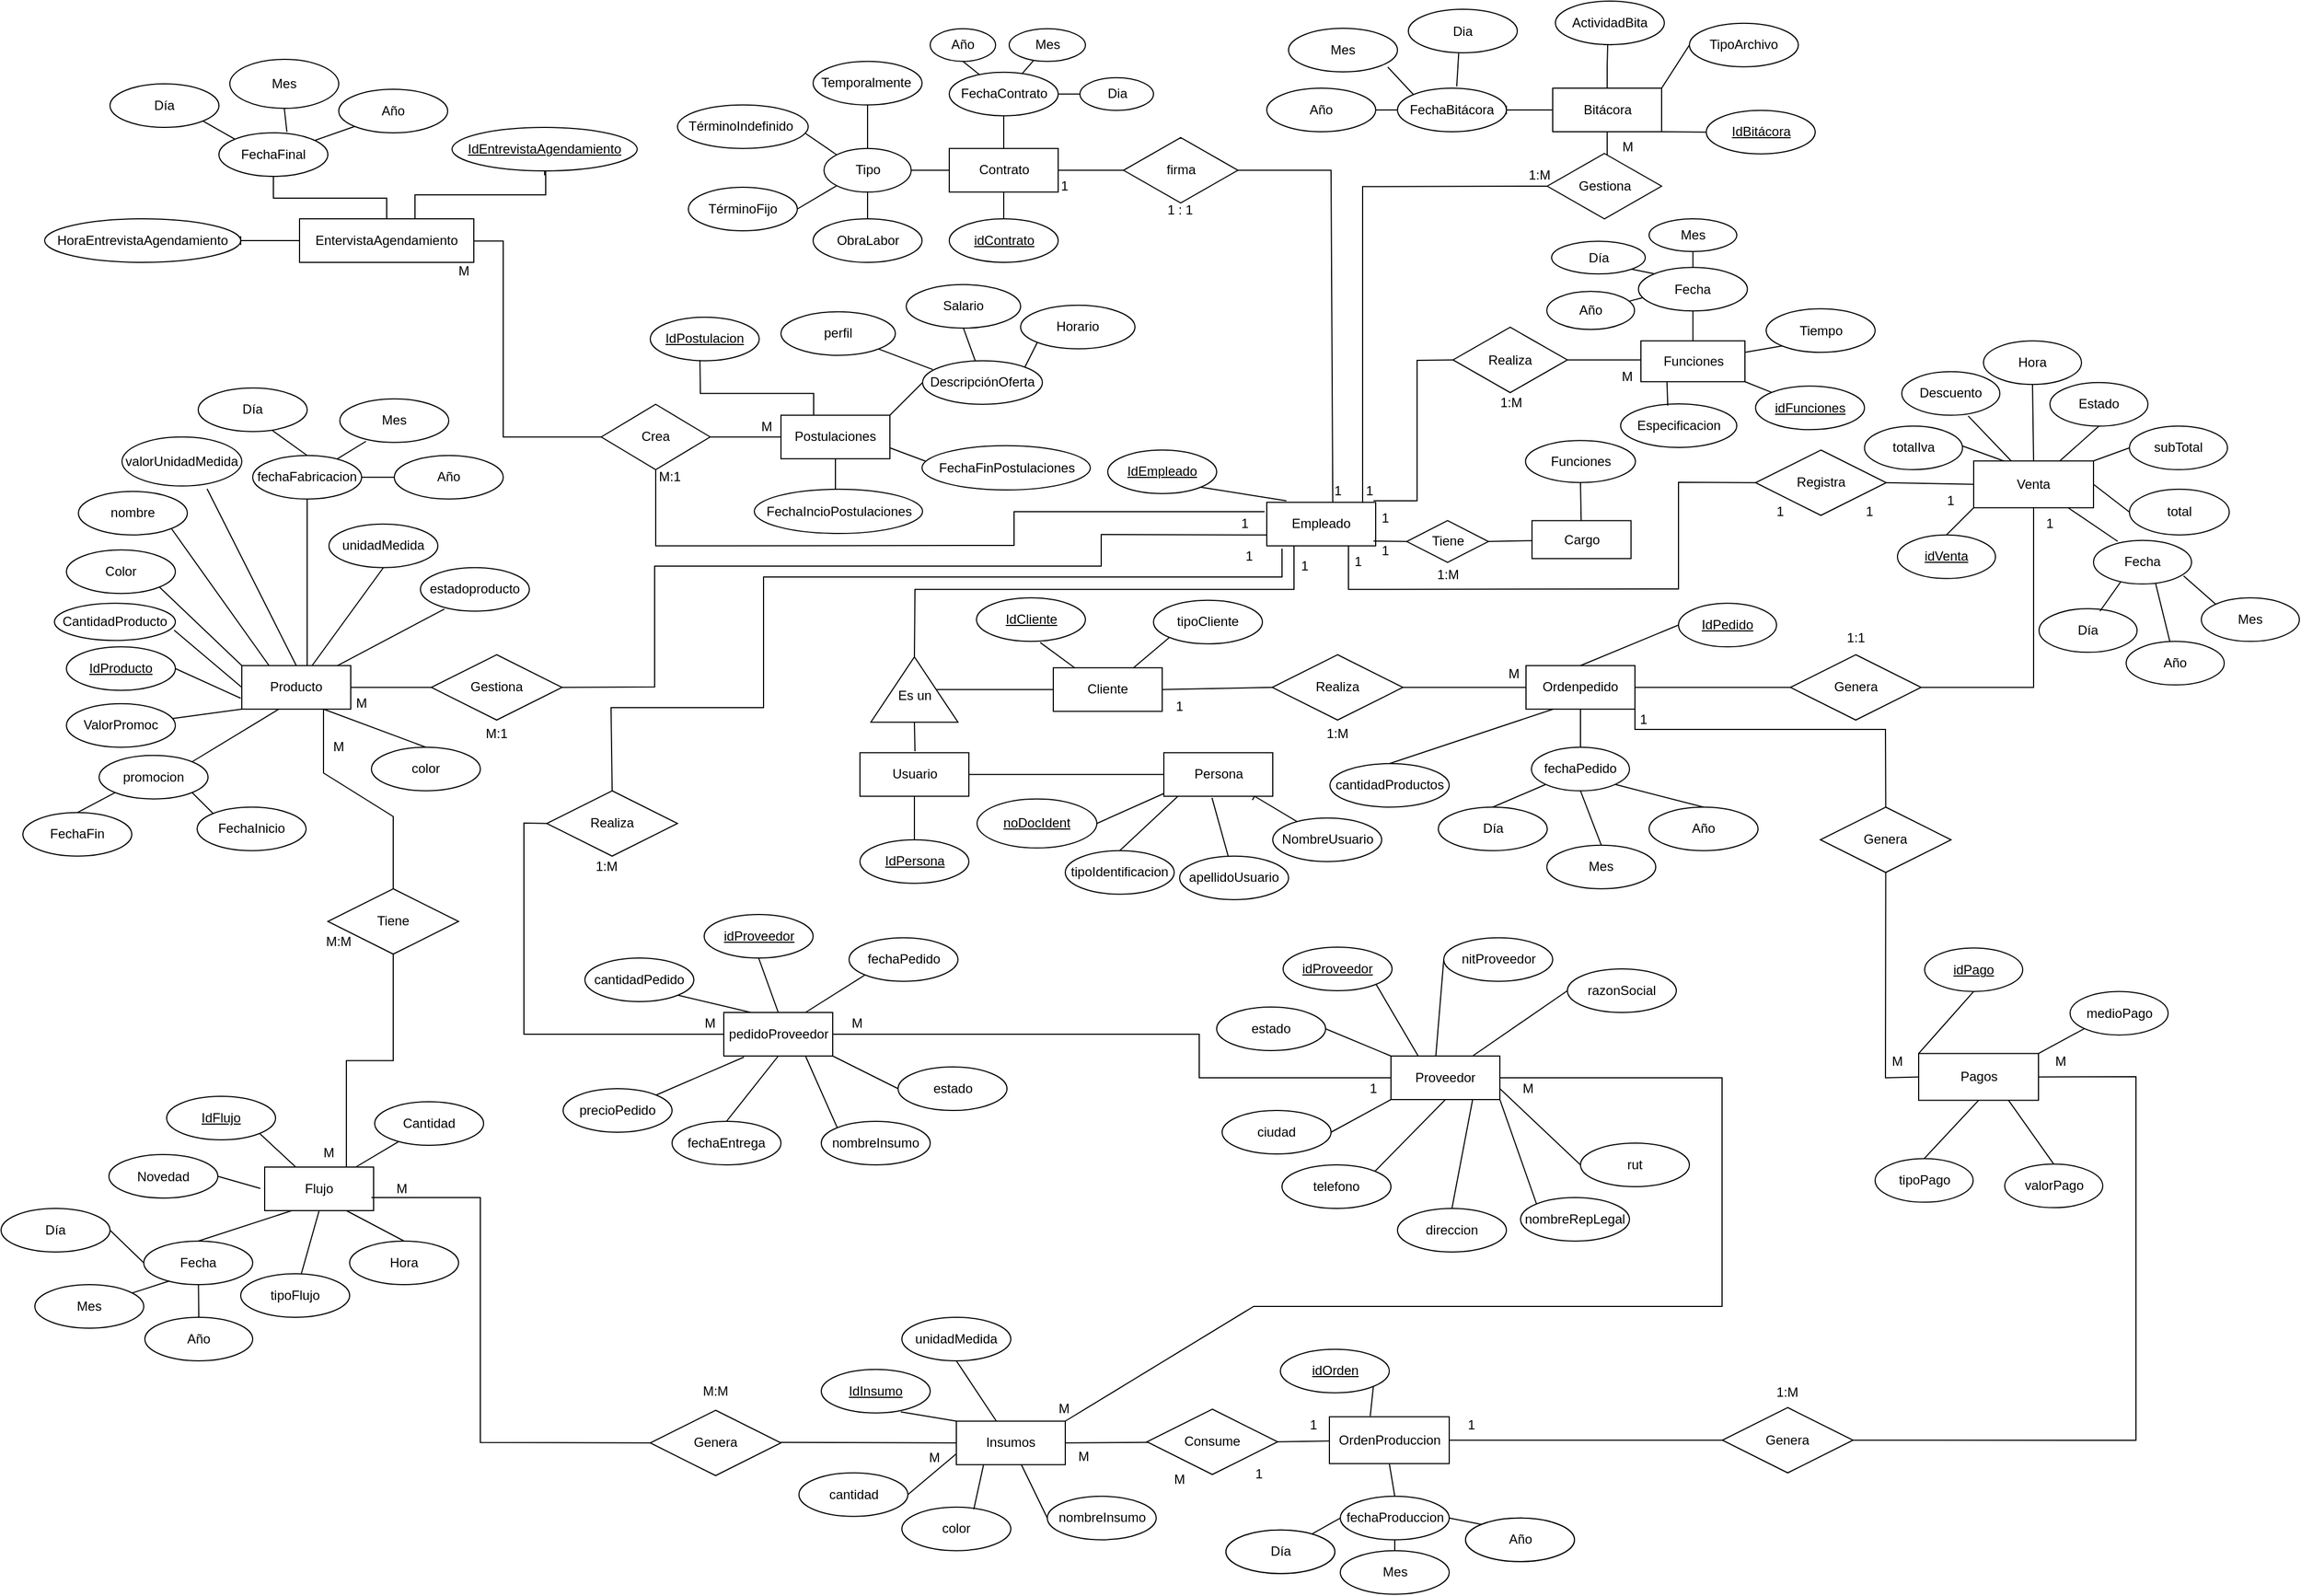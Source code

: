 <mxfile version="21.1.1" type="google">
  <diagram name="Página-1" id="qcoyN-KeSgyud3IU-_eE">
    <mxGraphModel grid="1" page="1" gridSize="10" guides="1" tooltips="1" connect="1" arrows="1" fold="1" pageScale="1" pageWidth="827" pageHeight="1169" math="0" shadow="0">
      <root>
        <mxCell id="0" />
        <mxCell id="1" parent="0" />
        <mxCell id="V16zCYLXZQbHPPU0lnjb-9" value="&lt;font style=&quot;vertical-align: inherit;&quot;&gt;&lt;font style=&quot;vertical-align: inherit;&quot;&gt;Producto&lt;br&gt;&lt;/font&gt;&lt;/font&gt;" style="whiteSpace=wrap;html=1;align=center;" vertex="1" parent="1">
          <mxGeometry x="301" y="661.38" width="100" height="40" as="geometry" />
        </mxCell>
        <mxCell id="V16zCYLXZQbHPPU0lnjb-13" value="&lt;font style=&quot;vertical-align: inherit;&quot;&gt;&lt;font style=&quot;vertical-align: inherit;&quot;&gt;&lt;font style=&quot;vertical-align: inherit;&quot;&gt;&lt;font style=&quot;vertical-align: inherit;&quot;&gt;Gestiona&lt;/font&gt;&lt;/font&gt;&lt;/font&gt;&lt;/font&gt;" style="shape=rhombus;perimeter=rhombusPerimeter;whiteSpace=wrap;html=1;align=center;" vertex="1" parent="1">
          <mxGeometry x="475" y="651.38" width="120" height="60" as="geometry" />
        </mxCell>
        <mxCell id="V16zCYLXZQbHPPU0lnjb-22" value="" style="endArrow=none;html=1;rounded=0;exitX=1;exitY=0.5;exitDx=0;exitDy=0;entryX=0;entryY=0.5;entryDx=0;entryDy=0;" edge="1" parent="1" source="V16zCYLXZQbHPPU0lnjb-9" target="V16zCYLXZQbHPPU0lnjb-13">
          <mxGeometry width="50" height="50" relative="1" as="geometry">
            <mxPoint x="551" y="681.38" as="sourcePoint" />
            <mxPoint x="601" y="631.38" as="targetPoint" />
          </mxGeometry>
        </mxCell>
        <mxCell id="V16zCYLXZQbHPPU0lnjb-23" value="&lt;font style=&quot;vertical-align: inherit;&quot;&gt;&lt;font class=&quot;custom-cursor-default-hover&quot; style=&quot;vertical-align: inherit;&quot;&gt;M:1&lt;/font&gt;&lt;/font&gt;" style="text;html=1;strokeColor=none;fillColor=none;align=center;verticalAlign=middle;whiteSpace=wrap;rounded=0;" vertex="1" parent="1">
          <mxGeometry x="664" y="473.38" width="60" height="30" as="geometry" />
        </mxCell>
        <mxCell id="V16zCYLXZQbHPPU0lnjb-24" value="&lt;font style=&quot;vertical-align: inherit;&quot;&gt;&lt;font style=&quot;vertical-align: inherit;&quot;&gt;&lt;font style=&quot;vertical-align: inherit;&quot;&gt;&lt;font style=&quot;vertical-align: inherit;&quot;&gt;M&lt;/font&gt;&lt;/font&gt;&lt;/font&gt;&lt;/font&gt;" style="text;html=1;strokeColor=none;fillColor=none;align=center;verticalAlign=middle;whiteSpace=wrap;rounded=0;" vertex="1" parent="1">
          <mxGeometry x="381" y="681.38" width="60" height="30" as="geometry" />
        </mxCell>
        <mxCell id="V16zCYLXZQbHPPU0lnjb-25" value="&lt;font style=&quot;vertical-align: inherit;&quot;&gt;&lt;font style=&quot;vertical-align: inherit;&quot;&gt;&lt;font style=&quot;vertical-align: inherit;&quot;&gt;&lt;font style=&quot;vertical-align: inherit;&quot;&gt;&lt;font style=&quot;vertical-align: inherit;&quot;&gt;&lt;font style=&quot;vertical-align: inherit;&quot;&gt;M:1&lt;/font&gt;&lt;/font&gt;&lt;/font&gt;&lt;/font&gt;&lt;/font&gt;&lt;/font&gt;" style="text;html=1;strokeColor=none;fillColor=none;align=center;verticalAlign=middle;whiteSpace=wrap;rounded=0;" vertex="1" parent="1">
          <mxGeometry x="505" y="709.13" width="60" height="30" as="geometry" />
        </mxCell>
        <mxCell id="V16zCYLXZQbHPPU0lnjb-30" value="&lt;font style=&quot;vertical-align: inherit;&quot;&gt;&lt;font style=&quot;vertical-align: inherit;&quot;&gt;&lt;font style=&quot;vertical-align: inherit;&quot;&gt;&lt;font style=&quot;vertical-align: inherit;&quot;&gt;&lt;font style=&quot;vertical-align: inherit;&quot;&gt;&lt;font style=&quot;vertical-align: inherit;&quot;&gt;&lt;font style=&quot;vertical-align: inherit;&quot;&gt;&lt;font style=&quot;vertical-align: inherit;&quot;&gt;&lt;u&gt;IdProducto&lt;/u&gt;&lt;/font&gt;&lt;/font&gt;&lt;/font&gt;&lt;/font&gt;&lt;/font&gt;&lt;/font&gt;&lt;/font&gt;&lt;/font&gt;" style="ellipse;whiteSpace=wrap;html=1;align=center;" vertex="1" parent="1">
          <mxGeometry x="140" y="644.13" width="100" height="40" as="geometry" />
        </mxCell>
        <mxCell id="V16zCYLXZQbHPPU0lnjb-31" value="&lt;font style=&quot;vertical-align: inherit;&quot;&gt;&lt;font style=&quot;vertical-align: inherit;&quot;&gt;nombre&lt;/font&gt;&lt;/font&gt;" style="ellipse;whiteSpace=wrap;html=1;align=center;" vertex="1" parent="1">
          <mxGeometry x="151" y="501.38" width="100" height="40" as="geometry" />
        </mxCell>
        <mxCell id="V16zCYLXZQbHPPU0lnjb-32" value="&lt;font style=&quot;vertical-align: inherit;&quot;&gt;&lt;font style=&quot;vertical-align: inherit;&quot;&gt;&lt;font style=&quot;vertical-align: inherit;&quot;&gt;&lt;font class=&quot;custom-cursor-default-hover&quot; style=&quot;vertical-align: inherit;&quot;&gt;CantidadProducto&lt;/font&gt;&lt;/font&gt;&lt;/font&gt;&lt;/font&gt;" style="ellipse;whiteSpace=wrap;html=1;align=center;" vertex="1" parent="1">
          <mxGeometry x="129" y="604.13" width="111" height="34.13" as="geometry" />
        </mxCell>
        <mxCell id="V16zCYLXZQbHPPU0lnjb-33" value="&lt;font style=&quot;vertical-align: inherit;&quot;&gt;&lt;font style=&quot;vertical-align: inherit;&quot;&gt;&lt;font style=&quot;vertical-align: inherit;&quot;&gt;&lt;font style=&quot;vertical-align: inherit;&quot;&gt;fechaFabricacion&lt;/font&gt;&lt;/font&gt;&lt;/font&gt;&lt;/font&gt;" style="ellipse;whiteSpace=wrap;html=1;align=center;" vertex="1" parent="1">
          <mxGeometry x="311" y="468.38" width="100" height="40" as="geometry" />
        </mxCell>
        <mxCell id="V16zCYLXZQbHPPU0lnjb-34" value="&lt;font style=&quot;vertical-align: inherit;&quot;&gt;&lt;font style=&quot;vertical-align: inherit;&quot;&gt;&lt;font style=&quot;vertical-align: inherit;&quot;&gt;&lt;font style=&quot;vertical-align: inherit;&quot;&gt;&lt;font style=&quot;vertical-align: inherit;&quot;&gt;&lt;font style=&quot;vertical-align: inherit;&quot;&gt;unidadMedida&lt;/font&gt;&lt;/font&gt;&lt;/font&gt;&lt;/font&gt;&lt;/font&gt;&lt;/font&gt;" style="ellipse;whiteSpace=wrap;html=1;align=center;" vertex="1" parent="1">
          <mxGeometry x="381" y="531.38" width="100" height="40" as="geometry" />
        </mxCell>
        <mxCell id="V16zCYLXZQbHPPU0lnjb-35" value="&lt;font style=&quot;vertical-align: inherit;&quot;&gt;&lt;font style=&quot;vertical-align: inherit;&quot;&gt;&lt;font style=&quot;vertical-align: inherit;&quot;&gt;&lt;font style=&quot;vertical-align: inherit;&quot;&gt;&lt;font style=&quot;vertical-align: inherit;&quot;&gt;&lt;font style=&quot;vertical-align: inherit;&quot;&gt;valorUnidadMedida&lt;/font&gt;&lt;/font&gt;&lt;/font&gt;&lt;/font&gt;&lt;/font&gt;&lt;/font&gt;" style="ellipse;whiteSpace=wrap;html=1;align=center;" vertex="1" parent="1">
          <mxGeometry x="191" y="451.38" width="110" height="45" as="geometry" />
        </mxCell>
        <mxCell id="V16zCYLXZQbHPPU0lnjb-36" value="&lt;font style=&quot;vertical-align: inherit;&quot;&gt;&lt;font style=&quot;vertical-align: inherit;&quot;&gt;&lt;font style=&quot;vertical-align: inherit;&quot;&gt;&lt;font style=&quot;vertical-align: inherit;&quot;&gt;&lt;font style=&quot;vertical-align: inherit;&quot;&gt;&lt;font style=&quot;vertical-align: inherit;&quot;&gt;color&lt;/font&gt;&lt;/font&gt;&lt;/font&gt;&lt;/font&gt;&lt;/font&gt;&lt;/font&gt;" style="ellipse;whiteSpace=wrap;html=1;align=center;" vertex="1" parent="1">
          <mxGeometry x="420" y="736.38" width="100" height="40" as="geometry" />
        </mxCell>
        <mxCell id="V16zCYLXZQbHPPU0lnjb-37" value="&lt;font style=&quot;vertical-align: inherit;&quot;&gt;&lt;font style=&quot;vertical-align: inherit;&quot;&gt;&lt;font style=&quot;vertical-align: inherit;&quot;&gt;&lt;font style=&quot;vertical-align: inherit;&quot;&gt;&lt;font style=&quot;vertical-align: inherit;&quot;&gt;&lt;font class=&quot;custom-cursor-default-hover&quot; style=&quot;vertical-align: inherit;&quot;&gt;Color&lt;/font&gt;&lt;/font&gt;&lt;/font&gt;&lt;/font&gt;&lt;/font&gt;&lt;/font&gt;" style="ellipse;whiteSpace=wrap;html=1;align=center;" vertex="1" parent="1">
          <mxGeometry x="140" y="555.13" width="100" height="40" as="geometry" />
        </mxCell>
        <mxCell id="V16zCYLXZQbHPPU0lnjb-38" value="&lt;font style=&quot;vertical-align: inherit;&quot;&gt;&lt;font style=&quot;vertical-align: inherit;&quot;&gt;&lt;font style=&quot;vertical-align: inherit;&quot;&gt;&lt;font style=&quot;vertical-align: inherit;&quot;&gt;&lt;font style=&quot;vertical-align: inherit;&quot;&gt;&lt;font style=&quot;vertical-align: inherit;&quot;&gt;&lt;font style=&quot;vertical-align: inherit;&quot;&gt;&lt;font style=&quot;vertical-align: inherit;&quot;&gt;promocion&lt;/font&gt;&lt;/font&gt;&lt;/font&gt;&lt;/font&gt;&lt;/font&gt;&lt;/font&gt;&lt;/font&gt;&lt;/font&gt;" style="ellipse;whiteSpace=wrap;html=1;align=center;" vertex="1" parent="1">
          <mxGeometry x="170" y="743.88" width="100" height="40" as="geometry" />
        </mxCell>
        <mxCell id="V16zCYLXZQbHPPU0lnjb-41" value="" style="endArrow=none;html=1;rounded=0;entryX=0.5;entryY=1;entryDx=0;entryDy=0;" edge="1" parent="1" source="V16zCYLXZQbHPPU0lnjb-9" target="V16zCYLXZQbHPPU0lnjb-34">
          <mxGeometry width="50" height="50" relative="1" as="geometry">
            <mxPoint x="461" y="611.38" as="sourcePoint" />
            <mxPoint x="511" y="561.38" as="targetPoint" />
          </mxGeometry>
        </mxCell>
        <mxCell id="V16zCYLXZQbHPPU0lnjb-42" value="" style="endArrow=none;html=1;rounded=0;entryX=0.5;entryY=1;entryDx=0;entryDy=0;" edge="1" parent="1" target="V16zCYLXZQbHPPU0lnjb-33">
          <mxGeometry width="50" height="50" relative="1" as="geometry">
            <mxPoint x="361" y="661.38" as="sourcePoint" />
            <mxPoint x="475" y="501.38" as="targetPoint" />
          </mxGeometry>
        </mxCell>
        <mxCell id="V16zCYLXZQbHPPU0lnjb-43" value="" style="endArrow=none;html=1;rounded=0;entryX=0.71;entryY=1.058;entryDx=0;entryDy=0;entryPerimeter=0;exitX=0.5;exitY=0;exitDx=0;exitDy=0;" edge="1" parent="1" source="V16zCYLXZQbHPPU0lnjb-9" target="V16zCYLXZQbHPPU0lnjb-35">
          <mxGeometry width="50" height="50" relative="1" as="geometry">
            <mxPoint x="461" y="611.38" as="sourcePoint" />
            <mxPoint x="511" y="561.38" as="targetPoint" />
          </mxGeometry>
        </mxCell>
        <mxCell id="V16zCYLXZQbHPPU0lnjb-44" value="" style="endArrow=none;html=1;rounded=0;entryX=1;entryY=1;entryDx=0;entryDy=0;exitX=0.25;exitY=0;exitDx=0;exitDy=0;" edge="1" parent="1" source="V16zCYLXZQbHPPU0lnjb-9" target="V16zCYLXZQbHPPU0lnjb-31">
          <mxGeometry width="50" height="50" relative="1" as="geometry">
            <mxPoint x="461" y="611.38" as="sourcePoint" />
            <mxPoint x="511" y="561.38" as="targetPoint" />
          </mxGeometry>
        </mxCell>
        <mxCell id="V16zCYLXZQbHPPU0lnjb-45" value="" style="endArrow=none;html=1;rounded=0;entryX=1;entryY=1;entryDx=0;entryDy=0;exitX=0;exitY=0;exitDx=0;exitDy=0;" edge="1" parent="1" source="V16zCYLXZQbHPPU0lnjb-9" target="V16zCYLXZQbHPPU0lnjb-37">
          <mxGeometry width="50" height="50" relative="1" as="geometry">
            <mxPoint x="461" y="611.38" as="sourcePoint" />
            <mxPoint x="511" y="561.38" as="targetPoint" />
          </mxGeometry>
        </mxCell>
        <mxCell id="V16zCYLXZQbHPPU0lnjb-46" value="" style="endArrow=none;html=1;rounded=0;entryX=0.99;entryY=0.725;entryDx=0;entryDy=0;exitX=0;exitY=0.5;exitDx=0;exitDy=0;entryPerimeter=0;" edge="1" parent="1" source="V16zCYLXZQbHPPU0lnjb-9" target="V16zCYLXZQbHPPU0lnjb-32">
          <mxGeometry width="50" height="50" relative="1" as="geometry">
            <mxPoint x="461" y="611.38" as="sourcePoint" />
            <mxPoint x="511" y="561.38" as="targetPoint" />
          </mxGeometry>
        </mxCell>
        <mxCell id="V16zCYLXZQbHPPU0lnjb-48" value="" style="endArrow=none;html=1;rounded=0;exitX=1;exitY=0.5;exitDx=0;exitDy=0;" edge="1" parent="1" source="V16zCYLXZQbHPPU0lnjb-30">
          <mxGeometry width="50" height="50" relative="1" as="geometry">
            <mxPoint x="461" y="611.38" as="sourcePoint" />
            <mxPoint x="300" y="691.38" as="targetPoint" />
          </mxGeometry>
        </mxCell>
        <mxCell id="V16zCYLXZQbHPPU0lnjb-49" value="" style="endArrow=none;html=1;rounded=0;exitX=1;exitY=0;exitDx=0;exitDy=0;entryX=0.342;entryY=0.997;entryDx=0;entryDy=0;entryPerimeter=0;" edge="1" parent="1" source="V16zCYLXZQbHPPU0lnjb-38" target="V16zCYLXZQbHPPU0lnjb-9">
          <mxGeometry width="50" height="50" relative="1" as="geometry">
            <mxPoint x="461" y="611.38" as="sourcePoint" />
            <mxPoint x="351" y="701.38" as="targetPoint" />
          </mxGeometry>
        </mxCell>
        <mxCell id="V16zCYLXZQbHPPU0lnjb-51" value="" style="endArrow=none;html=1;rounded=0;entryX=0.5;entryY=0;entryDx=0;entryDy=0;exitX=0.75;exitY=1;exitDx=0;exitDy=0;" edge="1" parent="1" source="V16zCYLXZQbHPPU0lnjb-9" target="V16zCYLXZQbHPPU0lnjb-36">
          <mxGeometry width="50" height="50" relative="1" as="geometry">
            <mxPoint x="461" y="611.38" as="sourcePoint" />
            <mxPoint x="511" y="561.38" as="targetPoint" />
          </mxGeometry>
        </mxCell>
        <mxCell id="O72GUm6GRssJf6xYcq4_-27" value="&lt;div&gt;OrdenProduccion&lt;/div&gt;" style="whiteSpace=wrap;html=1;align=center;" vertex="1" parent="1">
          <mxGeometry x="1299.5" y="1351.38" width="110" height="43" as="geometry" />
        </mxCell>
        <mxCell id="O72GUm6GRssJf6xYcq4_-29" value="Consume" style="shape=rhombus;perimeter=rhombusPerimeter;whiteSpace=wrap;html=1;align=center;" vertex="1" parent="1">
          <mxGeometry x="1132" y="1344.38" width="120" height="60" as="geometry" />
        </mxCell>
        <mxCell id="O72GUm6GRssJf6xYcq4_-30" value="&lt;div&gt;fechaProduccion&lt;/div&gt;" style="ellipse;whiteSpace=wrap;html=1;align=center;" vertex="1" parent="1">
          <mxGeometry x="1309.5" y="1424.38" width="100" height="40" as="geometry" />
        </mxCell>
        <mxCell id="O72GUm6GRssJf6xYcq4_-32" value="" style="endArrow=none;html=1;rounded=0;entryX=1;entryY=0.5;entryDx=0;entryDy=0;" edge="1" parent="1" source="O72GUm6GRssJf6xYcq4_-27" target="O72GUm6GRssJf6xYcq4_-29">
          <mxGeometry relative="1" as="geometry">
            <mxPoint x="1062" y="1394.38" as="sourcePoint" />
            <mxPoint x="1222" y="1394.38" as="targetPoint" />
          </mxGeometry>
        </mxCell>
        <mxCell id="O72GUm6GRssJf6xYcq4_-33" value="&lt;div&gt;Insumos&lt;/div&gt;" style="whiteSpace=wrap;html=1;align=center;" vertex="1" parent="1">
          <mxGeometry x="957" y="1355.38" width="100" height="40" as="geometry" />
        </mxCell>
        <mxCell id="O72GUm6GRssJf6xYcq4_-35" value="idOrden" style="ellipse;whiteSpace=wrap;html=1;align=center;fontStyle=4;" vertex="1" parent="1">
          <mxGeometry x="1254.5" y="1289.38" width="100" height="40" as="geometry" />
        </mxCell>
        <mxCell id="O72GUm6GRssJf6xYcq4_-36" value="&lt;div&gt;IdInsumo&lt;/div&gt;" style="ellipse;whiteSpace=wrap;html=1;align=center;fontStyle=4;" vertex="1" parent="1">
          <mxGeometry x="833" y="1307.88" width="100" height="40" as="geometry" />
        </mxCell>
        <mxCell id="O72GUm6GRssJf6xYcq4_-37" value="" style="endArrow=none;html=1;rounded=0;entryX=0.73;entryY=0.975;entryDx=0;entryDy=0;entryPerimeter=0;exitX=0;exitY=0;exitDx=0;exitDy=0;" edge="1" parent="1" source="O72GUm6GRssJf6xYcq4_-33" target="O72GUm6GRssJf6xYcq4_-36">
          <mxGeometry relative="1" as="geometry">
            <mxPoint x="697" y="1395.38" as="sourcePoint" />
            <mxPoint x="857" y="1395.38" as="targetPoint" />
          </mxGeometry>
        </mxCell>
        <mxCell id="O72GUm6GRssJf6xYcq4_-38" value="nombreInsumo" style="ellipse;whiteSpace=wrap;html=1;align=center;" vertex="1" parent="1">
          <mxGeometry x="1040.5" y="1424.38" width="100" height="40" as="geometry" />
        </mxCell>
        <mxCell id="O72GUm6GRssJf6xYcq4_-39" value="cantidad" style="ellipse;whiteSpace=wrap;html=1;align=center;" vertex="1" parent="1">
          <mxGeometry x="812.5" y="1402.88" width="100" height="40" as="geometry" />
        </mxCell>
        <mxCell id="O72GUm6GRssJf6xYcq4_-40" value="unidadMedida" style="ellipse;whiteSpace=wrap;html=1;align=center;" vertex="1" parent="1">
          <mxGeometry x="907" y="1260" width="100" height="40" as="geometry" />
        </mxCell>
        <mxCell id="O72GUm6GRssJf6xYcq4_-41" value="color" style="ellipse;whiteSpace=wrap;html=1;align=center;" vertex="1" parent="1">
          <mxGeometry x="907" y="1434.38" width="100" height="40" as="geometry" />
        </mxCell>
        <mxCell id="O72GUm6GRssJf6xYcq4_-43" value="" style="endArrow=none;html=1;rounded=0;exitX=0.66;exitY=0.05;exitDx=0;exitDy=0;exitPerimeter=0;entryX=0.25;entryY=1;entryDx=0;entryDy=0;" edge="1" parent="1" source="O72GUm6GRssJf6xYcq4_-41" target="O72GUm6GRssJf6xYcq4_-33">
          <mxGeometry relative="1" as="geometry">
            <mxPoint x="697" y="1395.38" as="sourcePoint" />
            <mxPoint x="857" y="1395.38" as="targetPoint" />
          </mxGeometry>
        </mxCell>
        <mxCell id="O72GUm6GRssJf6xYcq4_-45" value="" style="endArrow=none;html=1;rounded=0;entryX=0;entryY=0.75;entryDx=0;entryDy=0;exitX=1;exitY=0.5;exitDx=0;exitDy=0;" edge="1" parent="1" source="O72GUm6GRssJf6xYcq4_-39" target="O72GUm6GRssJf6xYcq4_-33">
          <mxGeometry relative="1" as="geometry">
            <mxPoint x="904.5" y="1382.88" as="sourcePoint" />
            <mxPoint x="857" y="1395.38" as="targetPoint" />
            <Array as="points" />
          </mxGeometry>
        </mxCell>
        <mxCell id="O72GUm6GRssJf6xYcq4_-47" value="" style="endArrow=none;html=1;rounded=0;entryX=0.5;entryY=1;entryDx=0;entryDy=0;" edge="1" parent="1" source="O72GUm6GRssJf6xYcq4_-33" target="O72GUm6GRssJf6xYcq4_-40">
          <mxGeometry relative="1" as="geometry">
            <mxPoint x="697" y="1395.38" as="sourcePoint" />
            <mxPoint x="857" y="1395.38" as="targetPoint" />
          </mxGeometry>
        </mxCell>
        <mxCell id="O72GUm6GRssJf6xYcq4_-48" value="1 " style="text;html=1;strokeColor=none;fillColor=none;align=center;verticalAlign=middle;whiteSpace=wrap;rounded=0;" vertex="1" parent="1">
          <mxGeometry x="1254.5" y="1344.38" width="60" height="30" as="geometry" />
        </mxCell>
        <mxCell id="O72GUm6GRssJf6xYcq4_-49" value="M" style="text;html=1;strokeColor=none;fillColor=none;align=center;verticalAlign=middle;whiteSpace=wrap;rounded=0;" vertex="1" parent="1">
          <mxGeometry x="1043.5" y="1372.88" width="60" height="30" as="geometry" />
        </mxCell>
        <mxCell id="O72GUm6GRssJf6xYcq4_-50" value="M" style="text;html=1;strokeColor=none;fillColor=none;align=center;verticalAlign=middle;whiteSpace=wrap;rounded=0;" vertex="1" parent="1">
          <mxGeometry x="1132" y="1394.38" width="60" height="30" as="geometry" />
        </mxCell>
        <mxCell id="O72GUm6GRssJf6xYcq4_-51" value="1" style="text;html=1;strokeColor=none;fillColor=none;align=center;verticalAlign=middle;whiteSpace=wrap;rounded=0;" vertex="1" parent="1">
          <mxGeometry x="1204.5" y="1389.38" width="60" height="30" as="geometry" />
        </mxCell>
        <mxCell id="O72GUm6GRssJf6xYcq4_-53" value="estadoproducto" style="ellipse;whiteSpace=wrap;html=1;align=center;" vertex="1" parent="1">
          <mxGeometry x="465" y="571.38" width="100" height="40" as="geometry" />
        </mxCell>
        <mxCell id="O72GUm6GRssJf6xYcq4_-54" value="" style="endArrow=none;html=1;rounded=0;entryX=0.22;entryY=0.95;entryDx=0;entryDy=0;entryPerimeter=0;" edge="1" parent="1" source="V16zCYLXZQbHPPU0lnjb-9" target="O72GUm6GRssJf6xYcq4_-53">
          <mxGeometry width="50" height="50" relative="1" as="geometry">
            <mxPoint x="386" y="711.38" as="sourcePoint" />
            <mxPoint x="471" y="791.38" as="targetPoint" />
          </mxGeometry>
        </mxCell>
        <mxCell id="-gtityMwhi8R42TeJsOI-55" style="edgeStyle=orthogonalEdgeStyle;rounded=0;orthogonalLoop=1;jettySize=auto;html=1;entryX=1;entryY=0.5;entryDx=0;entryDy=0;endArrow=baseDash;endFill=0;" edge="1" parent="1" source="-gtityMwhi8R42TeJsOI-1" target="-gtityMwhi8R42TeJsOI-49">
          <mxGeometry relative="1" as="geometry" />
        </mxCell>
        <mxCell id="-gtityMwhi8R42TeJsOI-56" style="edgeStyle=orthogonalEdgeStyle;rounded=0;orthogonalLoop=1;jettySize=auto;html=1;entryX=0.5;entryY=1;entryDx=0;entryDy=0;endArrow=baseDash;endFill=0;" edge="1" parent="1" source="-gtityMwhi8R42TeJsOI-1" target="-gtityMwhi8R42TeJsOI-25">
          <mxGeometry relative="1" as="geometry">
            <Array as="points">
              <mxPoint x="434" y="232" />
              <mxPoint x="330" y="232" />
            </Array>
          </mxGeometry>
        </mxCell>
        <mxCell id="-gtityMwhi8R42TeJsOI-57" style="edgeStyle=orthogonalEdgeStyle;rounded=0;orthogonalLoop=1;jettySize=auto;html=1;endArrow=baseDash;endFill=0;entryX=0.5;entryY=1;entryDx=0;entryDy=0;" edge="1" parent="1" source="-gtityMwhi8R42TeJsOI-1" target="-gtityMwhi8R42TeJsOI-50">
          <mxGeometry relative="1" as="geometry">
            <Array as="points">
              <mxPoint x="460" y="229" />
              <mxPoint x="580" y="229" />
              <mxPoint x="580" y="207" />
            </Array>
          </mxGeometry>
        </mxCell>
        <mxCell id="-gtityMwhi8R42TeJsOI-1" value="EntervistaAgendamiento" style="whiteSpace=wrap;html=1;align=center;" vertex="1" parent="1">
          <mxGeometry x="354" y="251" width="160" height="40" as="geometry" />
        </mxCell>
        <mxCell id="-gtityMwhi8R42TeJsOI-51" style="edgeStyle=orthogonalEdgeStyle;rounded=0;orthogonalLoop=1;jettySize=auto;html=1;endArrow=baseDash;endFill=0;" edge="1" parent="1" source="-gtityMwhi8R42TeJsOI-9" target="-gtityMwhi8R42TeJsOI-1">
          <mxGeometry relative="1" as="geometry">
            <Array as="points">
              <mxPoint x="541" y="451.38" />
              <mxPoint x="541" y="271.38" />
            </Array>
          </mxGeometry>
        </mxCell>
        <mxCell id="-gtityMwhi8R42TeJsOI-9" value="Crea" style="shape=rhombus;perimeter=rhombusPerimeter;whiteSpace=wrap;html=1;align=center;" vertex="1" parent="1">
          <mxGeometry x="631" y="421.38" width="100" height="60" as="geometry" />
        </mxCell>
        <mxCell id="-gtityMwhi8R42TeJsOI-10" value="Postulaciones" style="whiteSpace=wrap;html=1;align=center;" vertex="1" parent="1">
          <mxGeometry x="796" y="431.38" width="100" height="40" as="geometry" />
        </mxCell>
        <mxCell id="-gtityMwhi8R42TeJsOI-11" value="Empleado" style="whiteSpace=wrap;html=1;align=center;" vertex="1" parent="1">
          <mxGeometry x="1242" y="511.38" width="100" height="40" as="geometry" />
        </mxCell>
        <mxCell id="-gtityMwhi8R42TeJsOI-17" value="&lt;u&gt;IdPostulacion&lt;/u&gt;" style="ellipse;whiteSpace=wrap;html=1;align=center;" vertex="1" parent="1">
          <mxGeometry x="676" y="341.38" width="100" height="40" as="geometry" />
        </mxCell>
        <mxCell id="-gtityMwhi8R42TeJsOI-25" value="FechaFinal" style="ellipse;whiteSpace=wrap;html=1;align=center;" vertex="1" parent="1">
          <mxGeometry x="280" y="172" width="100" height="40" as="geometry" />
        </mxCell>
        <mxCell id="gysOdd0s8VvAOIrW8YHU-8" value="" style="endArrow=none;html=1;rounded=0;entryX=0.25;entryY=1;entryDx=0;entryDy=0;exitX=1;exitY=0.5;exitDx=0;exitDy=0;" edge="1" parent="1" source="gysOdd0s8VvAOIrW8YHU-22" target="-gtityMwhi8R42TeJsOI-11">
          <mxGeometry relative="1" as="geometry">
            <mxPoint x="901" y="651.38" as="sourcePoint" />
            <mxPoint x="901" y="501.38" as="targetPoint" />
            <Array as="points">
              <mxPoint x="919" y="591.38" />
              <mxPoint x="1156" y="591.38" />
              <mxPoint x="1267" y="591.38" />
            </Array>
          </mxGeometry>
        </mxCell>
        <mxCell id="gysOdd0s8VvAOIrW8YHU-9" value="IdPersona" style="ellipse;whiteSpace=wrap;html=1;align=center;fontStyle=4;" vertex="1" parent="1">
          <mxGeometry x="868.5" y="821.38" width="100" height="40" as="geometry" />
        </mxCell>
        <mxCell id="-gtityMwhi8R42TeJsOI-53" style="edgeStyle=orthogonalEdgeStyle;rounded=0;orthogonalLoop=1;jettySize=auto;html=1;endArrow=baseDash;endFill=0;" edge="1" parent="1" source="-gtityMwhi8R42TeJsOI-31" target="-gtityMwhi8R42TeJsOI-52">
          <mxGeometry relative="1" as="geometry">
            <mxPoint x="1552" y="91" as="targetPoint" />
            <Array as="points">
              <mxPoint x="1555" y="111" />
              <mxPoint x="1555" y="111" />
            </Array>
          </mxGeometry>
        </mxCell>
        <mxCell id="-gtityMwhi8R42TeJsOI-54" style="edgeStyle=orthogonalEdgeStyle;rounded=0;orthogonalLoop=1;jettySize=auto;html=1;entryX=1;entryY=0.5;entryDx=0;entryDy=0;endArrow=baseDash;endFill=0;" edge="1" parent="1" source="-gtityMwhi8R42TeJsOI-31" target="-gtityMwhi8R42TeJsOI-45">
          <mxGeometry relative="1" as="geometry" />
        </mxCell>
        <mxCell id="-gtityMwhi8R42TeJsOI-31" value="Bitácora" style="whiteSpace=wrap;html=1;align=center;" vertex="1" parent="1">
          <mxGeometry x="1504.5" y="131" width="100" height="40" as="geometry" />
        </mxCell>
        <mxCell id="-gtityMwhi8R42TeJsOI-36" style="edgeStyle=orthogonalEdgeStyle;rounded=0;orthogonalLoop=1;jettySize=auto;html=1;endArrow=baseDash;endFill=0;exitX=0.5;exitY=1;exitDx=0;exitDy=0;" edge="1" parent="1" source="-gtityMwhi8R42TeJsOI-32" target="-gtityMwhi8R42TeJsOI-31">
          <mxGeometry relative="1" as="geometry">
            <Array as="points">
              <mxPoint x="1552.5" y="241" />
            </Array>
          </mxGeometry>
        </mxCell>
        <mxCell id="-gtityMwhi8R42TeJsOI-32" value="Gestiona" style="shape=rhombus;perimeter=rhombusPerimeter;whiteSpace=wrap;html=1;align=center;" vertex="1" parent="1">
          <mxGeometry x="1499.5" y="191" width="105" height="60" as="geometry" />
        </mxCell>
        <mxCell id="-gtityMwhi8R42TeJsOI-33" value="1:M" style="text;html=1;align=center;verticalAlign=middle;resizable=0;points=[];autosize=1;strokeColor=none;fillColor=none;" vertex="1" parent="1">
          <mxGeometry x="1472" y="196.38" width="40" height="30" as="geometry" />
        </mxCell>
        <mxCell id="-gtityMwhi8R42TeJsOI-39" value="&lt;u&gt;IdBitácora&lt;/u&gt;" style="ellipse;whiteSpace=wrap;html=1;align=center;" vertex="1" parent="1">
          <mxGeometry x="1645.5" y="151.38" width="100" height="40" as="geometry" />
        </mxCell>
        <mxCell id="gysOdd0s8VvAOIrW8YHU-25" value="" style="group" connectable="0" vertex="1" parent="1">
          <mxGeometry x="878.5" y="653.38" width="80" height="60" as="geometry" />
        </mxCell>
        <mxCell id="gysOdd0s8VvAOIrW8YHU-22" value="" style="triangle;whiteSpace=wrap;html=1;rotation=-90;" vertex="1" parent="gysOdd0s8VvAOIrW8YHU-25">
          <mxGeometry x="10" y="-10" width="60" height="80" as="geometry" />
        </mxCell>
        <mxCell id="gysOdd0s8VvAOIrW8YHU-24" value="Es un" style="text;html=1;strokeColor=none;fillColor=none;align=center;verticalAlign=middle;whiteSpace=wrap;rounded=0;" vertex="1" parent="gysOdd0s8VvAOIrW8YHU-25">
          <mxGeometry x="10" y="20.25" width="60" height="30" as="geometry" />
        </mxCell>
        <mxCell id="-gtityMwhi8R42TeJsOI-45" value="FechaBitácora" style="ellipse;whiteSpace=wrap;html=1;align=center;" vertex="1" parent="1">
          <mxGeometry x="1362" y="131" width="100" height="40" as="geometry" />
        </mxCell>
        <mxCell id="-gtityMwhi8R42TeJsOI-46" value="1" style="text;html=1;align=center;verticalAlign=middle;resizable=0;points=[];autosize=1;strokeColor=none;fillColor=none;" vertex="1" parent="1">
          <mxGeometry x="1321" y="486.38" width="30" height="30" as="geometry" />
        </mxCell>
        <mxCell id="-gtityMwhi8R42TeJsOI-47" value="M" style="text;html=1;align=center;verticalAlign=middle;resizable=0;points=[];autosize=1;strokeColor=none;fillColor=none;" vertex="1" parent="1">
          <mxGeometry x="1558" y="170" width="30" height="30" as="geometry" />
        </mxCell>
        <mxCell id="gysOdd0s8VvAOIrW8YHU-27" value="" style="endArrow=none;html=1;rounded=0;exitX=0.5;exitY=1;exitDx=0;exitDy=0;" edge="1" parent="1" source="-gtityMwhi8R42TeJsOI-9">
          <mxGeometry relative="1" as="geometry">
            <mxPoint x="761" y="261.38" as="sourcePoint" />
            <mxPoint x="1240" y="520" as="targetPoint" />
            <Array as="points">
              <mxPoint x="681" y="551.38" />
              <mxPoint x="726" y="551.38" />
              <mxPoint x="1010" y="551" />
              <mxPoint x="1010" y="520" />
            </Array>
          </mxGeometry>
        </mxCell>
        <mxCell id="-gtityMwhi8R42TeJsOI-49" value="HoraEntrevistaAgendamiento" style="ellipse;whiteSpace=wrap;html=1;align=center;" vertex="1" parent="1">
          <mxGeometry x="120" y="251" width="180" height="40" as="geometry" />
        </mxCell>
        <mxCell id="-gtityMwhi8R42TeJsOI-50" value="&lt;u&gt;IdEntrevistaAgendamiento&lt;/u&gt;" style="ellipse;whiteSpace=wrap;html=1;align=center;" vertex="1" parent="1">
          <mxGeometry x="494" y="167" width="170" height="40" as="geometry" />
        </mxCell>
        <mxCell id="gysOdd0s8VvAOIrW8YHU-28" value="" style="endArrow=none;html=1;rounded=0;exitX=0.456;exitY=0.983;exitDx=0;exitDy=0;exitPerimeter=0;" edge="1" parent="1" source="-gtityMwhi8R42TeJsOI-17">
          <mxGeometry relative="1" as="geometry">
            <mxPoint x="726" y="381.38" as="sourcePoint" />
            <mxPoint x="826" y="431.38" as="targetPoint" />
            <Array as="points">
              <mxPoint x="722" y="411.38" />
              <mxPoint x="826" y="411.38" />
            </Array>
          </mxGeometry>
        </mxCell>
        <mxCell id="-gtityMwhi8R42TeJsOI-52" value="ActividadBita" style="ellipse;whiteSpace=wrap;html=1;align=center;" vertex="1" parent="1">
          <mxGeometry x="1507" y="51.0" width="100" height="40" as="geometry" />
        </mxCell>
        <mxCell id="gysOdd0s8VvAOIrW8YHU-31" value="" style="endArrow=none;html=1;rounded=0;exitX=1;exitY=0.5;exitDx=0;exitDy=0;entryX=0;entryY=0.5;entryDx=0;entryDy=0;" edge="1" parent="1" source="-gtityMwhi8R42TeJsOI-9" target="-gtityMwhi8R42TeJsOI-10">
          <mxGeometry relative="1" as="geometry">
            <mxPoint x="761" y="621.38" as="sourcePoint" />
            <mxPoint x="921" y="621.38" as="targetPoint" />
          </mxGeometry>
        </mxCell>
        <mxCell id="tXJq_Wp9oXpG8VNzwd63-1" value="Día" style="ellipse;whiteSpace=wrap;html=1;align=center;" vertex="1" parent="1">
          <mxGeometry x="261" y="406.38" width="100" height="40" as="geometry" />
        </mxCell>
        <mxCell id="gysOdd0s8VvAOIrW8YHU-33" value="" style="endArrow=none;html=1;rounded=0;exitX=0.5;exitY=0;exitDx=0;exitDy=0;entryX=0.68;entryY=0.975;entryDx=0;entryDy=0;entryPerimeter=0;" edge="1" parent="1" source="V16zCYLXZQbHPPU0lnjb-33" target="tXJq_Wp9oXpG8VNzwd63-1">
          <mxGeometry relative="1" as="geometry">
            <mxPoint x="491" y="491.38" as="sourcePoint" />
            <mxPoint x="651" y="491.38" as="targetPoint" />
          </mxGeometry>
        </mxCell>
        <mxCell id="gysOdd0s8VvAOIrW8YHU-34" value="" style="endArrow=none;html=1;rounded=0;exitX=0.24;exitY=0.975;exitDx=0;exitDy=0;exitPerimeter=0;" edge="1" parent="1" source="gysOdd0s8VvAOIrW8YHU-32" target="V16zCYLXZQbHPPU0lnjb-33">
          <mxGeometry relative="1" as="geometry">
            <mxPoint x="491" y="491.38" as="sourcePoint" />
            <mxPoint x="651" y="491.38" as="targetPoint" />
          </mxGeometry>
        </mxCell>
        <mxCell id="gysOdd0s8VvAOIrW8YHU-35" value="Año" style="ellipse;whiteSpace=wrap;html=1;align=center;" vertex="1" parent="1">
          <mxGeometry x="441" y="468.38" width="100" height="40" as="geometry" />
        </mxCell>
        <mxCell id="gysOdd0s8VvAOIrW8YHU-36" value="" style="endArrow=none;html=1;rounded=0;exitX=1;exitY=0.5;exitDx=0;exitDy=0;entryX=0;entryY=0.5;entryDx=0;entryDy=0;" edge="1" parent="1" source="V16zCYLXZQbHPPU0lnjb-33" target="gysOdd0s8VvAOIrW8YHU-35">
          <mxGeometry relative="1" as="geometry">
            <mxPoint x="491" y="491.38" as="sourcePoint" />
            <mxPoint x="651" y="491.38" as="targetPoint" />
          </mxGeometry>
        </mxCell>
        <mxCell id="gysOdd0s8VvAOIrW8YHU-32" value="Mes" style="ellipse;whiteSpace=wrap;html=1;align=center;" vertex="1" parent="1">
          <mxGeometry x="391" y="416.38" width="100" height="40" as="geometry" />
        </mxCell>
        <mxCell id="gysOdd0s8VvAOIrW8YHU-39" value="Día" style="ellipse;whiteSpace=wrap;html=1;align=center;" vertex="1" parent="1">
          <mxGeometry x="1204.5" y="1455.38" width="100" height="40" as="geometry" />
        </mxCell>
        <mxCell id="gysOdd0s8VvAOIrW8YHU-40" value="Mes" style="ellipse;whiteSpace=wrap;html=1;align=center;" vertex="1" parent="1">
          <mxGeometry x="1309.5" y="1474.38" width="100" height="40" as="geometry" />
        </mxCell>
        <mxCell id="gysOdd0s8VvAOIrW8YHU-41" value="Año" style="ellipse;whiteSpace=wrap;html=1;align=center;" vertex="1" parent="1">
          <mxGeometry x="1424.5" y="1444.38" width="100" height="40" as="geometry" />
        </mxCell>
        <mxCell id="gysOdd0s8VvAOIrW8YHU-46" value="Día" style="ellipse;whiteSpace=wrap;html=1;align=center;" vertex="1" parent="1">
          <mxGeometry x="180" y="127" width="100" height="40" as="geometry" />
        </mxCell>
        <mxCell id="-gtityMwhi8R42TeJsOI-60" value="DescripciónOferta" style="ellipse;whiteSpace=wrap;html=1;align=center;" vertex="1" parent="1">
          <mxGeometry x="926" y="381.38" width="110" height="40" as="geometry" />
        </mxCell>
        <mxCell id="gysOdd0s8VvAOIrW8YHU-47" value="Mes" style="ellipse;whiteSpace=wrap;html=1;align=center;" vertex="1" parent="1">
          <mxGeometry x="290" y="104.5" width="100" height="45" as="geometry" />
        </mxCell>
        <mxCell id="gysOdd0s8VvAOIrW8YHU-48" value="Año" style="ellipse;whiteSpace=wrap;html=1;align=center;" vertex="1" parent="1">
          <mxGeometry x="390" y="132" width="100" height="40" as="geometry" />
        </mxCell>
        <mxCell id="-gtityMwhi8R42TeJsOI-61" value="Salario" style="ellipse;whiteSpace=wrap;html=1;align=center;" vertex="1" parent="1">
          <mxGeometry x="911" y="311.38" width="105" height="40" as="geometry" />
        </mxCell>
        <mxCell id="gysOdd0s8VvAOIrW8YHU-49" value="" style="endArrow=none;html=1;rounded=0;exitX=1;exitY=1;exitDx=0;exitDy=0;entryX=0;entryY=0;entryDx=0;entryDy=0;" edge="1" parent="1" source="gysOdd0s8VvAOIrW8YHU-46" target="-gtityMwhi8R42TeJsOI-25">
          <mxGeometry relative="1" as="geometry">
            <mxPoint x="320" y="122" as="sourcePoint" />
            <mxPoint x="480" y="122" as="targetPoint" />
          </mxGeometry>
        </mxCell>
        <mxCell id="gysOdd0s8VvAOIrW8YHU-50" value="" style="endArrow=none;html=1;rounded=0;exitX=0.5;exitY=1;exitDx=0;exitDy=0;entryX=0.624;entryY=-0.019;entryDx=0;entryDy=0;entryPerimeter=0;" edge="1" parent="1" source="gysOdd0s8VvAOIrW8YHU-47" target="-gtityMwhi8R42TeJsOI-25">
          <mxGeometry relative="1" as="geometry">
            <mxPoint x="320" y="122" as="sourcePoint" />
            <mxPoint x="360" y="172" as="targetPoint" />
          </mxGeometry>
        </mxCell>
        <mxCell id="gysOdd0s8VvAOIrW8YHU-51" value="" style="endArrow=none;html=1;rounded=0;entryX=0;entryY=1;entryDx=0;entryDy=0;" edge="1" parent="1" source="-gtityMwhi8R42TeJsOI-25" target="gysOdd0s8VvAOIrW8YHU-48">
          <mxGeometry relative="1" as="geometry">
            <mxPoint x="320" y="122" as="sourcePoint" />
            <mxPoint x="480" y="122" as="targetPoint" />
          </mxGeometry>
        </mxCell>
        <mxCell id="tXJq_Wp9oXpG8VNzwd63-7" value="perfil" style="ellipse;whiteSpace=wrap;html=1;align=center;" vertex="1" parent="1">
          <mxGeometry x="796" y="336.38" width="105" height="40" as="geometry" />
        </mxCell>
        <mxCell id="tXJq_Wp9oXpG8VNzwd63-8" value="Horario" style="ellipse;whiteSpace=wrap;html=1;align=center;" vertex="1" parent="1">
          <mxGeometry x="1016" y="330.38" width="105" height="40" as="geometry" />
        </mxCell>
        <mxCell id="tXJq_Wp9oXpG8VNzwd63-9" value="" style="endArrow=none;html=1;rounded=0;exitX=1;exitY=0;exitDx=0;exitDy=0;entryX=0;entryY=1;entryDx=0;entryDy=0;" edge="1" parent="1" source="-gtityMwhi8R42TeJsOI-60" target="tXJq_Wp9oXpG8VNzwd63-8">
          <mxGeometry width="50" height="50" relative="1" as="geometry">
            <mxPoint x="1019.677" y="387.161" as="sourcePoint" />
            <mxPoint x="1056" y="371.38" as="targetPoint" />
          </mxGeometry>
        </mxCell>
        <mxCell id="tXJq_Wp9oXpG8VNzwd63-10" value="" style="endArrow=none;html=1;rounded=0;exitX=0.44;exitY=0.005;exitDx=0;exitDy=0;entryX=0.5;entryY=1;entryDx=0;entryDy=0;exitPerimeter=0;" edge="1" parent="1" source="-gtityMwhi8R42TeJsOI-60" target="-gtityMwhi8R42TeJsOI-61">
          <mxGeometry width="50" height="50" relative="1" as="geometry">
            <mxPoint x="981" y="381.38" as="sourcePoint" />
            <mxPoint x="1056" y="430.79" as="targetPoint" />
          </mxGeometry>
        </mxCell>
        <mxCell id="fKWZzgyXg75nEt9x35-G-3" value="Dia" style="ellipse;whiteSpace=wrap;html=1;align=center;" vertex="1" parent="1">
          <mxGeometry x="1372" y="58.5" width="100" height="40" as="geometry" />
        </mxCell>
        <mxCell id="fKWZzgyXg75nEt9x35-G-4" value="Mes" style="ellipse;whiteSpace=wrap;html=1;align=center;" vertex="1" parent="1">
          <mxGeometry x="1262" y="76" width="100" height="40" as="geometry" />
        </mxCell>
        <mxCell id="fKWZzgyXg75nEt9x35-G-5" value="Año" style="ellipse;whiteSpace=wrap;html=1;align=center;" vertex="1" parent="1">
          <mxGeometry x="1242" y="131" width="100" height="40" as="geometry" />
        </mxCell>
        <mxCell id="fKWZzgyXg75nEt9x35-G-16" value="TipoArchivo" style="ellipse;whiteSpace=wrap;html=1;align=center;" vertex="1" parent="1">
          <mxGeometry x="1630" y="71.38" width="100" height="40" as="geometry" />
        </mxCell>
        <mxCell id="fKWZzgyXg75nEt9x35-G-19" value="" style="endArrow=none;html=1;rounded=0;entryX=0;entryY=0.5;entryDx=0;entryDy=0;exitX=1;exitY=0;exitDx=0;exitDy=0;" edge="1" parent="1" source="-gtityMwhi8R42TeJsOI-31" target="fKWZzgyXg75nEt9x35-G-16">
          <mxGeometry width="50" height="50" relative="1" as="geometry">
            <mxPoint x="1597" y="141" as="sourcePoint" />
            <mxPoint x="1647" y="91" as="targetPoint" />
          </mxGeometry>
        </mxCell>
        <mxCell id="ekpNGbLm5JelLbDxBOxf-1" value="Ordenpedido" style="rounded=0;whiteSpace=wrap;html=1;" vertex="1" parent="1">
          <mxGeometry x="1480" y="661.38" width="100" height="40" as="geometry" />
        </mxCell>
        <mxCell id="ekpNGbLm5JelLbDxBOxf-3" value="&lt;u&gt;IdPedido&lt;/u&gt;" style="ellipse;whiteSpace=wrap;html=1;" vertex="1" parent="1">
          <mxGeometry x="1620" y="604.13" width="90" height="40" as="geometry" />
        </mxCell>
        <mxCell id="ekpNGbLm5JelLbDxBOxf-4" value="fechaPedido" style="ellipse;whiteSpace=wrap;html=1;" vertex="1" parent="1">
          <mxGeometry x="1485" y="736.38" width="90" height="40" as="geometry" />
        </mxCell>
        <mxCell id="ekpNGbLm5JelLbDxBOxf-5" value="cantidadProductos" style="ellipse;whiteSpace=wrap;html=1;" vertex="1" parent="1">
          <mxGeometry x="1300" y="751.38" width="109.5" height="40" as="geometry" />
        </mxCell>
        <mxCell id="ekpNGbLm5JelLbDxBOxf-6" value="Cliente" style="rounded=0;whiteSpace=wrap;html=1;" vertex="1" parent="1">
          <mxGeometry x="1046" y="663.38" width="100" height="40" as="geometry" />
        </mxCell>
        <mxCell id="ekpNGbLm5JelLbDxBOxf-8" value="" style="endArrow=none;html=1;rounded=0;exitX=0;exitY=0.5;exitDx=0;exitDy=0;" edge="1" parent="1" source="ekpNGbLm5JelLbDxBOxf-6" target="gysOdd0s8VvAOIrW8YHU-22">
          <mxGeometry width="50" height="50" relative="1" as="geometry">
            <mxPoint x="808.5" y="1143.38" as="sourcePoint" />
            <mxPoint x="961" y="691.38" as="targetPoint" />
          </mxGeometry>
        </mxCell>
        <mxCell id="ekpNGbLm5JelLbDxBOxf-10" value="Realiza" style="shape=rhombus;perimeter=rhombusPerimeter;whiteSpace=wrap;html=1;align=center;" vertex="1" parent="1">
          <mxGeometry x="1247" y="651.38" width="120" height="60" as="geometry" />
        </mxCell>
        <mxCell id="ekpNGbLm5JelLbDxBOxf-11" value="" style="endArrow=none;html=1;rounded=0;entryX=1;entryY=0.5;entryDx=0;entryDy=0;exitX=0;exitY=0.5;exitDx=0;exitDy=0;" edge="1" parent="1" source="ekpNGbLm5JelLbDxBOxf-10" target="ekpNGbLm5JelLbDxBOxf-6">
          <mxGeometry width="50" height="50" relative="1" as="geometry">
            <mxPoint x="591" y="921.38" as="sourcePoint" />
            <mxPoint x="851" y="961.38" as="targetPoint" />
          </mxGeometry>
        </mxCell>
        <mxCell id="ekpNGbLm5JelLbDxBOxf-12" value="Pagos" style="whiteSpace=wrap;html=1;align=center;" vertex="1" parent="1">
          <mxGeometry x="1840.5" y="1017.69" width="110" height="43" as="geometry" />
        </mxCell>
        <mxCell id="ekpNGbLm5JelLbDxBOxf-13" value="tipoPago" style="ellipse;whiteSpace=wrap;html=1;" vertex="1" parent="1">
          <mxGeometry x="1800.5" y="1114.31" width="90" height="40" as="geometry" />
        </mxCell>
        <mxCell id="ekpNGbLm5JelLbDxBOxf-14" value="medioPago" style="ellipse;whiteSpace=wrap;html=1;" vertex="1" parent="1">
          <mxGeometry x="1979.5" y="960.69" width="90" height="40" as="geometry" />
        </mxCell>
        <mxCell id="ekpNGbLm5JelLbDxBOxf-15" value="valorPago" style="ellipse;whiteSpace=wrap;html=1;" vertex="1" parent="1">
          <mxGeometry x="1919.5" y="1119.31" width="90" height="40" as="geometry" />
        </mxCell>
        <mxCell id="ekpNGbLm5JelLbDxBOxf-16" value="&lt;u&gt;idPago&lt;/u&gt;" style="ellipse;whiteSpace=wrap;html=1;" vertex="1" parent="1">
          <mxGeometry x="1846" y="920.69" width="90" height="40" as="geometry" />
        </mxCell>
        <mxCell id="f7xggiVupmFxvOjggyPN-5" value="M" style="text;html=1;strokeColor=none;fillColor=none;align=center;verticalAlign=middle;whiteSpace=wrap;rounded=0;" vertex="1" parent="1">
          <mxGeometry x="1545.5" y="380.62" width="54" height="30" as="geometry" />
        </mxCell>
        <mxCell id="ekpNGbLm5JelLbDxBOxf-23" value="Año" style="ellipse;whiteSpace=wrap;html=1;align=center;" vertex="1" parent="1">
          <mxGeometry x="1593" y="791.38" width="100" height="40" as="geometry" />
        </mxCell>
        <mxCell id="ekpNGbLm5JelLbDxBOxf-22" value="Mes" style="ellipse;whiteSpace=wrap;html=1;align=center;" vertex="1" parent="1">
          <mxGeometry x="1499.12" y="826.38" width="100" height="40" as="geometry" />
        </mxCell>
        <mxCell id="ekpNGbLm5JelLbDxBOxf-24" value="Día" style="ellipse;whiteSpace=wrap;html=1;align=center;" vertex="1" parent="1">
          <mxGeometry x="1399.5" y="791.38" width="100" height="40" as="geometry" />
        </mxCell>
        <mxCell id="ekpNGbLm5JelLbDxBOxf-31" value="" style="endArrow=none;html=1;rounded=0;exitX=0.25;exitY=1;exitDx=0;exitDy=0;entryX=0.5;entryY=0;entryDx=0;entryDy=0;" edge="1" parent="1" source="ekpNGbLm5JelLbDxBOxf-1" target="ekpNGbLm5JelLbDxBOxf-5">
          <mxGeometry relative="1" as="geometry">
            <mxPoint x="1670.12" y="799.38" as="sourcePoint" />
            <mxPoint x="1615.12" y="859.38" as="targetPoint" />
          </mxGeometry>
        </mxCell>
        <mxCell id="ekpNGbLm5JelLbDxBOxf-33" value="" style="endArrow=none;html=1;rounded=0;exitX=0.5;exitY=1;exitDx=0;exitDy=0;entryX=0.5;entryY=0;entryDx=0;entryDy=0;" edge="1" parent="1" source="ekpNGbLm5JelLbDxBOxf-1" target="ekpNGbLm5JelLbDxBOxf-4">
          <mxGeometry relative="1" as="geometry">
            <mxPoint x="1546.12" y="661.38" as="sourcePoint" />
            <mxPoint x="1589.62" y="657.38" as="targetPoint" />
            <Array as="points" />
          </mxGeometry>
        </mxCell>
        <mxCell id="ekpNGbLm5JelLbDxBOxf-48" value="Venta" style="whiteSpace=wrap;html=1;align=center;" vertex="1" parent="1">
          <mxGeometry x="1891" y="473.38" width="110" height="43" as="geometry" />
        </mxCell>
        <mxCell id="ekpNGbLm5JelLbDxBOxf-52" value="Registra" style="shape=rhombus;perimeter=rhombusPerimeter;whiteSpace=wrap;html=1;align=center;" vertex="1" parent="1">
          <mxGeometry x="1690.75" y="463.38" width="120" height="60" as="geometry" />
        </mxCell>
        <mxCell id="bbKurqNK8aXATPd5CIck-5" style="edgeStyle=orthogonalEdgeStyle;rounded=0;orthogonalLoop=1;jettySize=auto;html=1;endArrow=baseDash;endFill=0;" edge="1" parent="1" source="bbKurqNK8aXATPd5CIck-2">
          <mxGeometry relative="1" as="geometry">
            <mxPoint x="1591" y="373.62" as="targetPoint" />
            <Array as="points">
              <mxPoint x="1591" y="380.62" />
            </Array>
          </mxGeometry>
        </mxCell>
        <mxCell id="bbKurqNK8aXATPd5CIck-2" value="Realiza" style="shape=rhombus;perimeter=rhombusPerimeter;whiteSpace=wrap;html=1;align=center;" vertex="1" parent="1">
          <mxGeometry x="1413" y="350.62" width="105" height="60" as="geometry" />
        </mxCell>
        <mxCell id="ekpNGbLm5JelLbDxBOxf-54" value="" style="endArrow=none;html=1;rounded=0;exitX=0.5;exitY=1;exitDx=0;exitDy=0;entryX=0;entryY=0;entryDx=0;entryDy=0;" edge="1" parent="1" source="ekpNGbLm5JelLbDxBOxf-16" target="ekpNGbLm5JelLbDxBOxf-12">
          <mxGeometry relative="1" as="geometry">
            <mxPoint x="2235" y="851.31" as="sourcePoint" />
            <mxPoint x="2395" y="851.31" as="targetPoint" />
          </mxGeometry>
        </mxCell>
        <mxCell id="bbKurqNK8aXATPd5CIck-3" value="Funciones" style="whiteSpace=wrap;html=1;align=center;direction=south;" vertex="1" parent="1">
          <mxGeometry x="1585.5" y="363.12" width="95.5" height="37.5" as="geometry" />
        </mxCell>
        <mxCell id="ekpNGbLm5JelLbDxBOxf-55" value="" style="endArrow=none;html=1;rounded=0;exitX=0.5;exitY=0;exitDx=0;exitDy=0;entryX=0.75;entryY=1;entryDx=0;entryDy=0;" edge="1" parent="1" source="ekpNGbLm5JelLbDxBOxf-15" target="ekpNGbLm5JelLbDxBOxf-12">
          <mxGeometry relative="1" as="geometry">
            <mxPoint x="2583" y="887.31" as="sourcePoint" />
            <mxPoint x="2443" y="931.31" as="targetPoint" />
          </mxGeometry>
        </mxCell>
        <mxCell id="bbKurqNK8aXATPd5CIck-6" value="1:M" style="text;html=1;align=center;verticalAlign=middle;resizable=0;points=[];autosize=1;strokeColor=none;fillColor=none;" vertex="1" parent="1">
          <mxGeometry x="1445.5" y="404.62" width="40" height="30" as="geometry" />
        </mxCell>
        <mxCell id="ekpNGbLm5JelLbDxBOxf-56" value="" style="endArrow=none;html=1;rounded=0;exitX=0;exitY=1;exitDx=0;exitDy=0;entryX=1;entryY=0;entryDx=0;entryDy=0;" edge="1" parent="1" source="ekpNGbLm5JelLbDxBOxf-14" target="ekpNGbLm5JelLbDxBOxf-12">
          <mxGeometry relative="1" as="geometry">
            <mxPoint x="1994.5" y="1005.69" as="sourcePoint" />
            <mxPoint x="1938.5" y="1039.31" as="targetPoint" />
          </mxGeometry>
        </mxCell>
        <mxCell id="ekpNGbLm5JelLbDxBOxf-58" value="" style="endArrow=none;html=1;rounded=0;exitX=0.5;exitY=1;exitDx=0;exitDy=0;entryX=0.5;entryY=0;entryDx=0;entryDy=0;" edge="1" parent="1" source="ekpNGbLm5JelLbDxBOxf-12" target="ekpNGbLm5JelLbDxBOxf-13">
          <mxGeometry relative="1" as="geometry">
            <mxPoint x="2593" y="932.56" as="sourcePoint" />
            <mxPoint x="1798.5" y="1119.31" as="targetPoint" />
          </mxGeometry>
        </mxCell>
        <mxCell id="ekpNGbLm5JelLbDxBOxf-67" value="total" style="ellipse;whiteSpace=wrap;html=1;" vertex="1" parent="1">
          <mxGeometry x="2034" y="499.38" width="91.63" height="42" as="geometry" />
        </mxCell>
        <mxCell id="ekpNGbLm5JelLbDxBOxf-70" value="&lt;u&gt;idVenta&lt;/u&gt;" style="ellipse;whiteSpace=wrap;html=1;" vertex="1" parent="1">
          <mxGeometry x="1821" y="541.38" width="90" height="40" as="geometry" />
        </mxCell>
        <mxCell id="bbKurqNK8aXATPd5CIck-7" value="&lt;u class=&quot;custom-cursor-default-hover&quot;&gt;idFunciones&lt;/u&gt;" style="ellipse;whiteSpace=wrap;html=1;align=center;" vertex="1" parent="1">
          <mxGeometry x="1690.75" y="404.62" width="100" height="40" as="geometry" />
        </mxCell>
        <mxCell id="ekpNGbLm5JelLbDxBOxf-73" value="" style="endArrow=none;html=1;rounded=0;exitX=1;exitY=0.5;exitDx=0;exitDy=0;entryX=0;entryY=0.5;entryDx=0;entryDy=0;" edge="1" parent="1" source="ekpNGbLm5JelLbDxBOxf-52" target="ekpNGbLm5JelLbDxBOxf-48">
          <mxGeometry relative="1" as="geometry">
            <mxPoint x="1581" y="591.38" as="sourcePoint" />
            <mxPoint x="1741" y="591.38" as="targetPoint" />
          </mxGeometry>
        </mxCell>
        <mxCell id="bbKurqNK8aXATPd5CIck-8" value="Fecha" style="ellipse;whiteSpace=wrap;html=1;align=center;" vertex="1" parent="1">
          <mxGeometry x="1583.25" y="295.62" width="100" height="40" as="geometry" />
        </mxCell>
        <mxCell id="bbKurqNK8aXATPd5CIck-10" value="Especificacion" style="ellipse;whiteSpace=wrap;html=1;align=center;" vertex="1" parent="1">
          <mxGeometry x="1566.87" y="421" width="106.63" height="40" as="geometry" />
        </mxCell>
        <mxCell id="bbKurqNK8aXATPd5CIck-11" value="Día" style="ellipse;whiteSpace=wrap;html=1;align=center;" vertex="1" parent="1">
          <mxGeometry x="1503.5" y="271.62" width="86" height="30" as="geometry" />
        </mxCell>
        <mxCell id="bbKurqNK8aXATPd5CIck-12" value="Mes" style="ellipse;whiteSpace=wrap;html=1;align=center;" vertex="1" parent="1">
          <mxGeometry x="1593" y="251" width="80.5" height="30" as="geometry" />
        </mxCell>
        <mxCell id="bbKurqNK8aXATPd5CIck-13" value="Año" style="ellipse;whiteSpace=wrap;html=1;align=center;" vertex="1" parent="1">
          <mxGeometry x="1499.12" y="317.62" width="80.5" height="35" as="geometry" />
        </mxCell>
        <mxCell id="ekpNGbLm5JelLbDxBOxf-87" value="" style="endArrow=none;html=1;rounded=0;exitX=0.5;exitY=0;exitDx=0;exitDy=0;entryX=0;entryY=0.5;entryDx=0;entryDy=0;" edge="1" parent="1" source="ekpNGbLm5JelLbDxBOxf-1" target="ekpNGbLm5JelLbDxBOxf-3">
          <mxGeometry relative="1" as="geometry">
            <mxPoint x="1400.87" y="514.38" as="sourcePoint" />
            <mxPoint x="1560.87" y="514.38" as="targetPoint" />
            <Array as="points" />
          </mxGeometry>
        </mxCell>
        <mxCell id="f7xggiVupmFxvOjggyPN-25" value="" style="endArrow=none;html=1;rounded=0;entryX=0;entryY=0.5;entryDx=0;entryDy=0;movable=1;resizable=1;rotatable=1;deletable=1;editable=1;locked=0;connectable=1;" edge="1" parent="1" target="gysOdd0s8VvAOIrW8YHU-22">
          <mxGeometry relative="1" as="geometry">
            <mxPoint x="919" y="740" as="sourcePoint" />
            <mxPoint x="950" y="411.38" as="targetPoint" />
          </mxGeometry>
        </mxCell>
        <mxCell id="bbKurqNK8aXATPd5CIck-14" value="Tiempo" style="ellipse;whiteSpace=wrap;html=1;align=center;" vertex="1" parent="1">
          <mxGeometry x="1700.5" y="333.62" width="100" height="40" as="geometry" />
        </mxCell>
        <mxCell id="ekpNGbLm5JelLbDxBOxf-91" value="subTotal" style="ellipse;whiteSpace=wrap;html=1;" vertex="1" parent="1">
          <mxGeometry x="2034" y="441.38" width="90" height="40" as="geometry" />
        </mxCell>
        <mxCell id="ekpNGbLm5JelLbDxBOxf-93" value="Estado" style="ellipse;whiteSpace=wrap;html=1;" vertex="1" parent="1">
          <mxGeometry x="1961" y="401.38" width="90" height="40" as="geometry" />
        </mxCell>
        <mxCell id="ekpNGbLm5JelLbDxBOxf-94" value="Descuento" style="ellipse;whiteSpace=wrap;html=1;" vertex="1" parent="1">
          <mxGeometry x="1825" y="391.38" width="90" height="40" as="geometry" />
        </mxCell>
        <mxCell id="ekpNGbLm5JelLbDxBOxf-103" value="" style="endArrow=none;html=1;rounded=0;exitX=0.75;exitY=1;exitDx=0;exitDy=0;entryX=0;entryY=0.5;entryDx=0;entryDy=0;" edge="1" parent="1" source="-gtityMwhi8R42TeJsOI-11" target="ekpNGbLm5JelLbDxBOxf-52">
          <mxGeometry relative="1" as="geometry">
            <mxPoint x="1641" y="511.38" as="sourcePoint" />
            <mxPoint x="1801" y="511.38" as="targetPoint" />
            <Array as="points">
              <mxPoint x="1317" y="591.38" />
              <mxPoint x="1620" y="591" />
              <mxPoint x="1620" y="493" />
            </Array>
          </mxGeometry>
        </mxCell>
        <mxCell id="Yq4WKW8P9NB7d0BZnTMx-3" value="Genera" style="shape=rhombus;perimeter=rhombusPerimeter;whiteSpace=wrap;html=1;align=center;" vertex="1" parent="1">
          <mxGeometry x="1750.25" y="791.38" width="120" height="60" as="geometry" />
        </mxCell>
        <mxCell id="Yq4WKW8P9NB7d0BZnTMx-6" value="Genera" style="shape=rhombus;perimeter=rhombusPerimeter;whiteSpace=wrap;html=1;align=center;" vertex="1" parent="1">
          <mxGeometry x="1722.75" y="651.38" width="120" height="60" as="geometry" />
        </mxCell>
        <mxCell id="Yq4WKW8P9NB7d0BZnTMx-9" value="" style="endArrow=none;html=1;rounded=0;entryX=0.5;entryY=1;entryDx=0;entryDy=0;exitX=1;exitY=0.5;exitDx=0;exitDy=0;" edge="1" parent="1" source="Yq4WKW8P9NB7d0BZnTMx-6" target="ekpNGbLm5JelLbDxBOxf-48">
          <mxGeometry relative="1" as="geometry">
            <mxPoint x="1741" y="621.38" as="sourcePoint" />
            <mxPoint x="1901" y="621.38" as="targetPoint" />
            <Array as="points">
              <mxPoint x="1946" y="681.38" />
            </Array>
          </mxGeometry>
        </mxCell>
        <mxCell id="Yq4WKW8P9NB7d0BZnTMx-10" value="" style="endArrow=none;html=1;rounded=0;exitX=0.5;exitY=0;exitDx=0;exitDy=0;entryX=0;entryY=1;entryDx=0;entryDy=0;" edge="1" parent="1" source="ekpNGbLm5JelLbDxBOxf-70" target="ekpNGbLm5JelLbDxBOxf-48">
          <mxGeometry relative="1" as="geometry">
            <mxPoint x="1791" y="621.38" as="sourcePoint" />
            <mxPoint x="1951" y="621.38" as="targetPoint" />
          </mxGeometry>
        </mxCell>
        <mxCell id="Yq4WKW8P9NB7d0BZnTMx-11" value="" style="endArrow=none;html=1;rounded=0;entryX=0;entryY=0;entryDx=0;entryDy=0;" edge="1" parent="1" source="ekpNGbLm5JelLbDxBOxf-48">
          <mxGeometry relative="1" as="geometry">
            <mxPoint x="1791" y="621.38" as="sourcePoint" />
            <mxPoint x="2023.18" y="547.238" as="targetPoint" />
          </mxGeometry>
        </mxCell>
        <mxCell id="Yq4WKW8P9NB7d0BZnTMx-12" value="" style="endArrow=none;html=1;rounded=0;entryX=1;entryY=0.5;entryDx=0;entryDy=0;exitX=0;exitY=0.5;exitDx=0;exitDy=0;" edge="1" parent="1" source="ekpNGbLm5JelLbDxBOxf-67" target="ekpNGbLm5JelLbDxBOxf-48">
          <mxGeometry relative="1" as="geometry">
            <mxPoint x="1791" y="621.38" as="sourcePoint" />
            <mxPoint x="1951" y="621.38" as="targetPoint" />
          </mxGeometry>
        </mxCell>
        <mxCell id="Yq4WKW8P9NB7d0BZnTMx-13" value="" style="endArrow=none;html=1;rounded=0;exitX=1;exitY=0;exitDx=0;exitDy=0;entryX=0;entryY=0.5;entryDx=0;entryDy=0;" edge="1" parent="1" source="ekpNGbLm5JelLbDxBOxf-48" target="ekpNGbLm5JelLbDxBOxf-91">
          <mxGeometry relative="1" as="geometry">
            <mxPoint x="1791" y="621.38" as="sourcePoint" />
            <mxPoint x="1951" y="621.38" as="targetPoint" />
          </mxGeometry>
        </mxCell>
        <mxCell id="Yq4WKW8P9NB7d0BZnTMx-14" value="" style="endArrow=none;html=1;rounded=0;entryX=0.5;entryY=1;entryDx=0;entryDy=0;" edge="1" parent="1" source="ekpNGbLm5JelLbDxBOxf-48" target="ekpNGbLm5JelLbDxBOxf-93">
          <mxGeometry relative="1" as="geometry">
            <mxPoint x="1791" y="621.38" as="sourcePoint" />
            <mxPoint x="1951" y="621.38" as="targetPoint" />
          </mxGeometry>
        </mxCell>
        <mxCell id="Yq4WKW8P9NB7d0BZnTMx-15" value="" style="endArrow=none;html=1;rounded=0;entryX=0.677;entryY=1.017;entryDx=0;entryDy=0;entryPerimeter=0;" edge="1" parent="1" source="ekpNGbLm5JelLbDxBOxf-48" target="ekpNGbLm5JelLbDxBOxf-94">
          <mxGeometry relative="1" as="geometry">
            <mxPoint x="1791" y="621.38" as="sourcePoint" />
            <mxPoint x="1951" y="621.38" as="targetPoint" />
          </mxGeometry>
        </mxCell>
        <mxCell id="Yq4WKW8P9NB7d0BZnTMx-16" value="" style="endArrow=none;html=1;rounded=0;entryX=1;entryY=1;entryDx=0;entryDy=0;exitX=0.25;exitY=0;exitDx=0;exitDy=0;" edge="1" parent="1" source="ekpNGbLm5JelLbDxBOxf-48">
          <mxGeometry relative="1" as="geometry">
            <mxPoint x="1791" y="621.38" as="sourcePoint" />
            <mxPoint x="1879.57" y="459.272" as="targetPoint" />
          </mxGeometry>
        </mxCell>
        <mxCell id="Yq4WKW8P9NB7d0BZnTMx-17" style="edgeStyle=orthogonalEdgeStyle;rounded=0;orthogonalLoop=1;jettySize=auto;html=1;exitX=0.5;exitY=1;exitDx=0;exitDy=0;" edge="1" parent="1" source="O72GUm6GRssJf6xYcq4_-51" target="O72GUm6GRssJf6xYcq4_-51">
          <mxGeometry relative="1" as="geometry" />
        </mxCell>
        <mxCell id="Yq4WKW8P9NB7d0BZnTMx-23" value="" style="endArrow=none;html=1;rounded=0;exitX=1;exitY=0.5;exitDx=0;exitDy=0;entryX=0;entryY=0.5;entryDx=0;entryDy=0;" edge="1" parent="1" source="O72GUm6GRssJf6xYcq4_-27" target="-k6Gn8lRK1XY-KWrh-RN-6">
          <mxGeometry relative="1" as="geometry">
            <mxPoint x="1499.5" y="1324.38" as="sourcePoint" />
            <mxPoint x="1499.5" y="1372.88" as="targetPoint" />
            <Array as="points" />
          </mxGeometry>
        </mxCell>
        <mxCell id="Yq4WKW8P9NB7d0BZnTMx-24" value="" style="endArrow=none;html=1;rounded=0;entryX=0.341;entryY=-0.015;entryDx=0;entryDy=0;entryPerimeter=0;exitX=1;exitY=1;exitDx=0;exitDy=0;" edge="1" parent="1" source="O72GUm6GRssJf6xYcq4_-35" target="O72GUm6GRssJf6xYcq4_-27">
          <mxGeometry relative="1" as="geometry">
            <mxPoint x="1079.5" y="1324.38" as="sourcePoint" />
            <mxPoint x="1239.5" y="1324.38" as="targetPoint" />
          </mxGeometry>
        </mxCell>
        <mxCell id="Yq4WKW8P9NB7d0BZnTMx-26" value="" style="endArrow=none;html=1;rounded=0;entryX=0.5;entryY=1;entryDx=0;entryDy=0;exitX=0.5;exitY=0;exitDx=0;exitDy=0;" edge="1" parent="1" source="O72GUm6GRssJf6xYcq4_-30" target="O72GUm6GRssJf6xYcq4_-27">
          <mxGeometry relative="1" as="geometry">
            <mxPoint x="1079.5" y="1324.38" as="sourcePoint" />
            <mxPoint x="1239.5" y="1324.38" as="targetPoint" />
          </mxGeometry>
        </mxCell>
        <mxCell id="Yq4WKW8P9NB7d0BZnTMx-27" value="" style="endArrow=none;html=1;rounded=0;entryX=0;entryY=0.5;entryDx=0;entryDy=0;" edge="1" parent="1" source="gysOdd0s8VvAOIrW8YHU-39" target="O72GUm6GRssJf6xYcq4_-30">
          <mxGeometry relative="1" as="geometry">
            <mxPoint x="1079.5" y="1324.38" as="sourcePoint" />
            <mxPoint x="1239.5" y="1324.38" as="targetPoint" />
          </mxGeometry>
        </mxCell>
        <mxCell id="Yq4WKW8P9NB7d0BZnTMx-28" value="" style="endArrow=none;html=1;rounded=0;entryX=0.5;entryY=1;entryDx=0;entryDy=0;" edge="1" parent="1" source="gysOdd0s8VvAOIrW8YHU-40" target="O72GUm6GRssJf6xYcq4_-30">
          <mxGeometry relative="1" as="geometry">
            <mxPoint x="1079.5" y="1324.38" as="sourcePoint" />
            <mxPoint x="1239.5" y="1324.38" as="targetPoint" />
          </mxGeometry>
        </mxCell>
        <mxCell id="Yq4WKW8P9NB7d0BZnTMx-29" value="" style="endArrow=none;html=1;rounded=0;entryX=0;entryY=0;entryDx=0;entryDy=0;" edge="1" parent="1" target="gysOdd0s8VvAOIrW8YHU-41">
          <mxGeometry relative="1" as="geometry">
            <mxPoint x="1409.5" y="1444.38" as="sourcePoint" />
            <mxPoint x="1239.5" y="1374.38" as="targetPoint" />
          </mxGeometry>
        </mxCell>
        <mxCell id="Yq4WKW8P9NB7d0BZnTMx-31" value="" style="endArrow=none;html=1;rounded=0;exitX=1;exitY=0.5;exitDx=0;exitDy=0;" edge="1" parent="1" source="O72GUm6GRssJf6xYcq4_-33" target="O72GUm6GRssJf6xYcq4_-29">
          <mxGeometry relative="1" as="geometry">
            <mxPoint x="1059.5" y="1394.38" as="sourcePoint" />
            <mxPoint x="1219.5" y="1394.38" as="targetPoint" />
          </mxGeometry>
        </mxCell>
        <mxCell id="Yq4WKW8P9NB7d0BZnTMx-33" style="edgeStyle=orthogonalEdgeStyle;rounded=0;orthogonalLoop=1;jettySize=auto;html=1;exitX=0.5;exitY=1;exitDx=0;exitDy=0;" edge="1" parent="1" source="O72GUm6GRssJf6xYcq4_-50" target="O72GUm6GRssJf6xYcq4_-50">
          <mxGeometry relative="1" as="geometry" />
        </mxCell>
        <mxCell id="Yq4WKW8P9NB7d0BZnTMx-40" value="1:M" style="text;html=1;strokeColor=none;fillColor=none;align=center;verticalAlign=middle;whiteSpace=wrap;rounded=0;" vertex="1" parent="1">
          <mxGeometry x="1690.25" y="1314.38" width="60" height="30" as="geometry" />
        </mxCell>
        <mxCell id="fZGGQZCIUDz1yGYkil1T-1" value="1:1" style="text;html=1;strokeColor=none;fillColor=none;align=center;verticalAlign=middle;whiteSpace=wrap;rounded=0;" vertex="1" parent="1">
          <mxGeometry x="1752.75" y="621.38" width="60" height="30" as="geometry" />
        </mxCell>
        <mxCell id="fZGGQZCIUDz1yGYkil1T-2" value="1" style="text;html=1;align=center;verticalAlign=middle;resizable=0;points=[];autosize=1;strokeColor=none;fillColor=none;" vertex="1" parent="1">
          <mxGeometry x="1780.25" y="505.38" width="30" height="30" as="geometry" />
        </mxCell>
        <mxCell id="fZGGQZCIUDz1yGYkil1T-3" value="1" style="text;html=1;align=center;verticalAlign=middle;resizable=0;points=[];autosize=1;strokeColor=none;fillColor=none;" vertex="1" parent="1">
          <mxGeometry x="1697.75" y="505.38" width="30" height="30" as="geometry" />
        </mxCell>
        <mxCell id="fZGGQZCIUDz1yGYkil1T-7" value="1:M" style="text;html=1;strokeColor=none;fillColor=none;align=center;verticalAlign=middle;whiteSpace=wrap;rounded=0;" vertex="1" parent="1">
          <mxGeometry x="1277" y="709.13" width="60" height="30" as="geometry" />
        </mxCell>
        <mxCell id="QCKIV_hk8l9w6p_mZ0Oq-1" value="M" style="text;html=1;strokeColor=none;fillColor=none;align=center;verticalAlign=middle;whiteSpace=wrap;rounded=0;" vertex="1" parent="1">
          <mxGeometry x="475" y="284" width="60" height="30" as="geometry" />
        </mxCell>
        <mxCell id="QCKIV_hk8l9w6p_mZ0Oq-2" value="M" style="text;html=1;strokeColor=none;fillColor=none;align=center;verticalAlign=middle;whiteSpace=wrap;rounded=0;" vertex="1" parent="1">
          <mxGeometry x="752.5" y="427.38" width="60" height="30" as="geometry" />
        </mxCell>
        <mxCell id="QCKIV_hk8l9w6p_mZ0Oq-4" value="1" style="text;html=1;strokeColor=none;fillColor=none;align=center;verticalAlign=middle;whiteSpace=wrap;rounded=0;" vertex="1" parent="1">
          <mxGeometry x="1309.5" y="1035" width="60" height="30" as="geometry" />
        </mxCell>
        <mxCell id="QCKIV_hk8l9w6p_mZ0Oq-6" value="1" style="text;html=1;strokeColor=none;fillColor=none;align=center;verticalAlign=middle;whiteSpace=wrap;rounded=0;" vertex="1" parent="1">
          <mxGeometry x="1321" y="511.38" width="60" height="30" as="geometry" />
        </mxCell>
        <mxCell id="QCKIV_hk8l9w6p_mZ0Oq-8" value="1" style="text;html=1;strokeColor=none;fillColor=none;align=center;verticalAlign=middle;whiteSpace=wrap;rounded=0;" vertex="1" parent="1">
          <mxGeometry x="1296" y="551.38" width="60" height="30" as="geometry" />
        </mxCell>
        <mxCell id="QCKIV_hk8l9w6p_mZ0Oq-9" value="1" style="text;html=1;strokeColor=none;fillColor=none;align=center;verticalAlign=middle;whiteSpace=wrap;rounded=0;" vertex="1" parent="1">
          <mxGeometry x="1840" y="495.13" width="60" height="30" as="geometry" />
        </mxCell>
        <mxCell id="QCKIV_hk8l9w6p_mZ0Oq-10" value="1" style="text;html=1;strokeColor=none;fillColor=none;align=center;verticalAlign=middle;whiteSpace=wrap;rounded=0;" vertex="1" parent="1">
          <mxGeometry x="1931" y="516.38" width="60" height="30" as="geometry" />
        </mxCell>
        <mxCell id="QCKIV_hk8l9w6p_mZ0Oq-13" value="1" style="text;html=1;strokeColor=none;fillColor=none;align=center;verticalAlign=middle;whiteSpace=wrap;rounded=0;" vertex="1" parent="1">
          <mxGeometry x="1399.5" y="1344.38" width="60" height="30" as="geometry" />
        </mxCell>
        <mxCell id="rbyk1kVrrK_8IuZ9gqHx-9" value="&lt;u&gt;IdCliente&lt;/u&gt;" style="ellipse;whiteSpace=wrap;html=1;align=center;" vertex="1" parent="1">
          <mxGeometry x="975.5" y="599.13" width="100" height="40" as="geometry" />
        </mxCell>
        <mxCell id="rbyk1kVrrK_8IuZ9gqHx-10" value="tipoCliente" style="ellipse;whiteSpace=wrap;html=1;align=center;" vertex="1" parent="1">
          <mxGeometry x="1138" y="601.38" width="100" height="40" as="geometry" />
        </mxCell>
        <mxCell id="rbyk1kVrrK_8IuZ9gqHx-11" value="" style="endArrow=none;html=1;rounded=0;entryX=0;entryY=1;entryDx=0;entryDy=0;" edge="1" parent="1" source="ekpNGbLm5JelLbDxBOxf-6" target="rbyk1kVrrK_8IuZ9gqHx-10">
          <mxGeometry relative="1" as="geometry">
            <mxPoint x="991" y="621.38" as="sourcePoint" />
            <mxPoint x="1151" y="621.38" as="targetPoint" />
          </mxGeometry>
        </mxCell>
        <mxCell id="rbyk1kVrrK_8IuZ9gqHx-12" value="" style="endArrow=none;html=1;rounded=0;entryX=0.196;entryY=0;entryDx=0;entryDy=0;exitX=0.585;exitY=1.027;exitDx=0;exitDy=0;exitPerimeter=0;entryPerimeter=0;" edge="1" parent="1" source="rbyk1kVrrK_8IuZ9gqHx-9" target="ekpNGbLm5JelLbDxBOxf-6">
          <mxGeometry relative="1" as="geometry">
            <mxPoint x="991" y="621.38" as="sourcePoint" />
            <mxPoint x="1151" y="621.38" as="targetPoint" />
          </mxGeometry>
        </mxCell>
        <mxCell id="7wb5X5A0uPSajtntDa3G-1" value="firma" style="shape=rhombus;perimeter=rhombusPerimeter;whiteSpace=wrap;html=1;align=center;" vertex="1" parent="1">
          <mxGeometry x="1110.5" y="176.38" width="105" height="60" as="geometry" />
        </mxCell>
        <mxCell id="7wb5X5A0uPSajtntDa3G-3" value="Contrato" style="whiteSpace=wrap;html=1;align=center;" vertex="1" parent="1">
          <mxGeometry x="950.5" y="186.38" width="100" height="40" as="geometry" />
        </mxCell>
        <mxCell id="7wb5X5A0uPSajtntDa3G-4" value="&lt;u&gt;idContrato&lt;/u&gt;" style="ellipse;whiteSpace=wrap;html=1;align=center;" vertex="1" parent="1">
          <mxGeometry x="950.5" y="251" width="100" height="40" as="geometry" />
        </mxCell>
        <mxCell id="7wb5X5A0uPSajtntDa3G-5" value="Tipo" style="ellipse;whiteSpace=wrap;html=1;align=center;" vertex="1" parent="1">
          <mxGeometry x="835.5" y="186.38" width="80" height="40" as="geometry" />
        </mxCell>
        <mxCell id="7wb5X5A0uPSajtntDa3G-6" value="FechaContrato" style="ellipse;whiteSpace=wrap;html=1;align=center;" vertex="1" parent="1">
          <mxGeometry x="950.5" y="116.38" width="100" height="40" as="geometry" />
        </mxCell>
        <mxCell id="7wb5X5A0uPSajtntDa3G-7" value="" style="endArrow=none;html=1;rounded=0;entryX=0;entryY=0.5;entryDx=0;entryDy=0;exitX=1;exitY=0.5;exitDx=0;exitDy=0;" edge="1" parent="1" source="7wb5X5A0uPSajtntDa3G-3" target="7wb5X5A0uPSajtntDa3G-1">
          <mxGeometry width="50" height="50" relative="1" as="geometry">
            <mxPoint x="1018" y="216.38" as="sourcePoint" />
            <mxPoint x="1068" y="166.38" as="targetPoint" />
          </mxGeometry>
        </mxCell>
        <mxCell id="7wb5X5A0uPSajtntDa3G-8" value="" style="endArrow=none;html=1;rounded=0;entryX=0.5;entryY=1;entryDx=0;entryDy=0;" edge="1" parent="1" source="7wb5X5A0uPSajtntDa3G-3" target="7wb5X5A0uPSajtntDa3G-6">
          <mxGeometry width="50" height="50" relative="1" as="geometry">
            <mxPoint x="1018" y="216.38" as="sourcePoint" />
            <mxPoint x="1068" y="166.38" as="targetPoint" />
          </mxGeometry>
        </mxCell>
        <mxCell id="7wb5X5A0uPSajtntDa3G-9" value="" style="endArrow=none;html=1;rounded=0;entryX=0.5;entryY=1;entryDx=0;entryDy=0;" edge="1" parent="1" source="7wb5X5A0uPSajtntDa3G-4" target="7wb5X5A0uPSajtntDa3G-3">
          <mxGeometry width="50" height="50" relative="1" as="geometry">
            <mxPoint x="1005.17" y="256.38" as="sourcePoint" />
            <mxPoint x="1005.17" y="226.38" as="targetPoint" />
          </mxGeometry>
        </mxCell>
        <mxCell id="7wb5X5A0uPSajtntDa3G-11" value="" style="endArrow=none;html=1;rounded=0;entryX=1;entryY=0.5;entryDx=0;entryDy=0;exitX=0;exitY=0.5;exitDx=0;exitDy=0;" edge="1" parent="1" source="7wb5X5A0uPSajtntDa3G-3" target="7wb5X5A0uPSajtntDa3G-5">
          <mxGeometry width="50" height="50" relative="1" as="geometry">
            <mxPoint x="1011" y="196.38" as="sourcePoint" />
            <mxPoint x="1011" y="166.38" as="targetPoint" />
          </mxGeometry>
        </mxCell>
        <mxCell id="7wb5X5A0uPSajtntDa3G-12" value="Año" style="ellipse;whiteSpace=wrap;html=1;align=center;" vertex="1" parent="1">
          <mxGeometry x="933" y="76.38" width="60" height="30" as="geometry" />
        </mxCell>
        <mxCell id="7wb5X5A0uPSajtntDa3G-13" value="Mes" style="ellipse;whiteSpace=wrap;html=1;align=center;" vertex="1" parent="1">
          <mxGeometry x="1005.5" y="76.38" width="70" height="30" as="geometry" />
        </mxCell>
        <mxCell id="7wb5X5A0uPSajtntDa3G-15" value="TérminoIndefinido&amp;nbsp;" style="ellipse;whiteSpace=wrap;html=1;align=center;" vertex="1" parent="1">
          <mxGeometry x="701" y="146.38" width="120" height="40" as="geometry" />
        </mxCell>
        <mxCell id="7wb5X5A0uPSajtntDa3G-14" value="Dia" style="ellipse;whiteSpace=wrap;html=1;align=center;" vertex="1" parent="1">
          <mxGeometry x="1070.5" y="121.38" width="67.5" height="30" as="geometry" />
        </mxCell>
        <mxCell id="7wb5X5A0uPSajtntDa3G-16" value="TérminoFijo" style="ellipse;whiteSpace=wrap;html=1;align=center;" vertex="1" parent="1">
          <mxGeometry x="711" y="222" width="100" height="40" as="geometry" />
        </mxCell>
        <mxCell id="QCKIV_hk8l9w6p_mZ0Oq-19" value="" style="endArrow=none;html=1;rounded=0;entryX=0;entryY=0.5;entryDx=0;entryDy=0;exitX=1;exitY=0;exitDx=0;exitDy=0;" edge="1" parent="1" source="-gtityMwhi8R42TeJsOI-10" target="-gtityMwhi8R42TeJsOI-60">
          <mxGeometry relative="1" as="geometry">
            <mxPoint x="861" y="571.38" as="sourcePoint" />
            <mxPoint x="1021" y="571.38" as="targetPoint" />
          </mxGeometry>
        </mxCell>
        <mxCell id="7wb5X5A0uPSajtntDa3G-17" value="ObraLabor" style="ellipse;whiteSpace=wrap;html=1;align=center;" vertex="1" parent="1">
          <mxGeometry x="825.5" y="251" width="100" height="40" as="geometry" />
        </mxCell>
        <mxCell id="7wb5X5A0uPSajtntDa3G-18" value="Temporalmente&amp;nbsp;" style="ellipse;whiteSpace=wrap;html=1;align=center;" vertex="1" parent="1">
          <mxGeometry x="825.5" y="106.38" width="100" height="40" as="geometry" />
        </mxCell>
        <mxCell id="QCKIV_hk8l9w6p_mZ0Oq-22" value="" style="endArrow=none;html=1;rounded=0;exitX=0.88;exitY=0.017;exitDx=0;exitDy=0;entryX=0;entryY=0.5;entryDx=0;entryDy=0;exitPerimeter=0;" edge="1" parent="1" source="-gtityMwhi8R42TeJsOI-11" target="-gtityMwhi8R42TeJsOI-32">
          <mxGeometry relative="1" as="geometry">
            <mxPoint x="1391" y="501.38" as="sourcePoint" />
            <mxPoint x="1551" y="501.38" as="targetPoint" />
            <Array as="points">
              <mxPoint x="1330" y="221.38" />
            </Array>
          </mxGeometry>
        </mxCell>
        <mxCell id="7wb5X5A0uPSajtntDa3G-19" value="" style="endArrow=none;html=1;rounded=0;entryX=1;entryY=0.5;entryDx=0;entryDy=0;exitX=0.606;exitY=-0.01;exitDx=0;exitDy=0;exitPerimeter=0;" edge="1" parent="1" source="-gtityMwhi8R42TeJsOI-11" target="7wb5X5A0uPSajtntDa3G-1">
          <mxGeometry width="50" height="50" relative="1" as="geometry">
            <mxPoint x="1241" y="291.38" as="sourcePoint" />
            <mxPoint x="1291" y="241.38" as="targetPoint" />
            <Array as="points">
              <mxPoint x="1301" y="206.38" />
            </Array>
          </mxGeometry>
        </mxCell>
        <mxCell id="7wb5X5A0uPSajtntDa3G-20" value="" style="endArrow=none;html=1;rounded=0;entryX=0.5;entryY=1;entryDx=0;entryDy=0;exitX=0.5;exitY=0;exitDx=0;exitDy=0;" edge="1" parent="1" source="7wb5X5A0uPSajtntDa3G-5" target="7wb5X5A0uPSajtntDa3G-18">
          <mxGeometry width="50" height="50" relative="1" as="geometry">
            <mxPoint x="948" y="276.38" as="sourcePoint" />
            <mxPoint x="998" y="226.38" as="targetPoint" />
          </mxGeometry>
        </mxCell>
        <mxCell id="7wb5X5A0uPSajtntDa3G-21" value="" style="endArrow=none;html=1;rounded=0;entryX=0.5;entryY=1;entryDx=0;entryDy=0;" edge="1" parent="1" source="7wb5X5A0uPSajtntDa3G-17" target="7wb5X5A0uPSajtntDa3G-5">
          <mxGeometry width="50" height="50" relative="1" as="geometry">
            <mxPoint x="886" y="196.38" as="sourcePoint" />
            <mxPoint x="886" y="156.38" as="targetPoint" />
          </mxGeometry>
        </mxCell>
        <mxCell id="7wb5X5A0uPSajtntDa3G-22" value="" style="endArrow=none;html=1;rounded=0;entryX=1;entryY=0.5;entryDx=0;entryDy=0;exitX=0;exitY=1;exitDx=0;exitDy=0;" edge="1" parent="1" source="7wb5X5A0uPSajtntDa3G-5" target="7wb5X5A0uPSajtntDa3G-16">
          <mxGeometry width="50" height="50" relative="1" as="geometry">
            <mxPoint x="896" y="206.38" as="sourcePoint" />
            <mxPoint x="896" y="166.38" as="targetPoint" />
          </mxGeometry>
        </mxCell>
        <mxCell id="7wb5X5A0uPSajtntDa3G-23" value="" style="endArrow=none;html=1;rounded=0;entryX=0.974;entryY=0.643;entryDx=0;entryDy=0;exitX=0;exitY=0;exitDx=0;exitDy=0;entryPerimeter=0;" edge="1" parent="1" source="7wb5X5A0uPSajtntDa3G-5" target="7wb5X5A0uPSajtntDa3G-15">
          <mxGeometry width="50" height="50" relative="1" as="geometry">
            <mxPoint x="906" y="216.38" as="sourcePoint" />
            <mxPoint x="906" y="176.38" as="targetPoint" />
          </mxGeometry>
        </mxCell>
        <mxCell id="7wb5X5A0uPSajtntDa3G-24" value="" style="endArrow=none;html=1;rounded=0;entryX=0.5;entryY=1;entryDx=0;entryDy=0;" edge="1" parent="1" source="7wb5X5A0uPSajtntDa3G-6" target="7wb5X5A0uPSajtntDa3G-12">
          <mxGeometry width="50" height="50" relative="1" as="geometry">
            <mxPoint x="886" y="196.38" as="sourcePoint" />
            <mxPoint x="886" y="156.38" as="targetPoint" />
          </mxGeometry>
        </mxCell>
        <mxCell id="7wb5X5A0uPSajtntDa3G-25" value="" style="endArrow=none;html=1;rounded=0;" edge="1" parent="1" source="7wb5X5A0uPSajtntDa3G-6" target="7wb5X5A0uPSajtntDa3G-13">
          <mxGeometry width="50" height="50" relative="1" as="geometry">
            <mxPoint x="975" y="132.38" as="sourcePoint" />
            <mxPoint x="1038" y="96.38" as="targetPoint" />
          </mxGeometry>
        </mxCell>
        <mxCell id="7wb5X5A0uPSajtntDa3G-26" value="" style="endArrow=none;html=1;rounded=0;entryX=0;entryY=0.5;entryDx=0;entryDy=0;exitX=1;exitY=0.5;exitDx=0;exitDy=0;" edge="1" parent="1" source="7wb5X5A0uPSajtntDa3G-6" target="7wb5X5A0uPSajtntDa3G-14">
          <mxGeometry width="50" height="50" relative="1" as="geometry">
            <mxPoint x="1026" y="127.38" as="sourcePoint" />
            <mxPoint x="1048" y="101.38" as="targetPoint" />
          </mxGeometry>
        </mxCell>
        <mxCell id="7wb5X5A0uPSajtntDa3G-27" value="1" style="text;html=1;align=center;verticalAlign=middle;resizable=0;points=[];autosize=1;strokeColor=none;fillColor=none;" vertex="1" parent="1">
          <mxGeometry x="1292" y="486.38" width="30" height="30" as="geometry" />
        </mxCell>
        <mxCell id="7wb5X5A0uPSajtntDa3G-28" value="1" style="text;html=1;align=center;verticalAlign=middle;resizable=0;points=[];autosize=1;strokeColor=none;fillColor=none;" vertex="1" parent="1">
          <mxGeometry x="1040.5" y="206.38" width="30" height="30" as="geometry" />
        </mxCell>
        <mxCell id="7wb5X5A0uPSajtntDa3G-29" value="1 : 1" style="text;html=1;align=center;verticalAlign=middle;resizable=0;points=[];autosize=1;strokeColor=none;fillColor=none;" vertex="1" parent="1">
          <mxGeometry x="1137" y="228.38" width="50" height="30" as="geometry" />
        </mxCell>
        <mxCell id="QCKIV_hk8l9w6p_mZ0Oq-35" value="" style="endArrow=none;html=1;rounded=0;entryX=0;entryY=0.5;entryDx=0;entryDy=0;exitX=1;exitY=0.5;exitDx=0;exitDy=0;" edge="1" parent="1" source="fKWZzgyXg75nEt9x35-G-5" target="-gtityMwhi8R42TeJsOI-45">
          <mxGeometry relative="1" as="geometry">
            <mxPoint x="1012" y="181" as="sourcePoint" />
            <mxPoint x="1172" y="181" as="targetPoint" />
          </mxGeometry>
        </mxCell>
        <mxCell id="QCKIV_hk8l9w6p_mZ0Oq-37" value="" style="endArrow=none;html=1;rounded=0;entryX=0;entryY=0;entryDx=0;entryDy=0;exitX=0.911;exitY=0.89;exitDx=0;exitDy=0;exitPerimeter=0;" edge="1" parent="1" source="fKWZzgyXg75nEt9x35-G-4" target="-gtityMwhi8R42TeJsOI-45">
          <mxGeometry relative="1" as="geometry">
            <mxPoint x="1012" y="181" as="sourcePoint" />
            <mxPoint x="1172" y="181" as="targetPoint" />
          </mxGeometry>
        </mxCell>
        <mxCell id="QCKIV_hk8l9w6p_mZ0Oq-38" value="" style="endArrow=none;html=1;rounded=0;entryX=0.462;entryY=1.011;entryDx=0;entryDy=0;entryPerimeter=0;exitX=0.544;exitY=-0.04;exitDx=0;exitDy=0;exitPerimeter=0;" edge="1" parent="1" source="-gtityMwhi8R42TeJsOI-45" target="fKWZzgyXg75nEt9x35-G-3">
          <mxGeometry relative="1" as="geometry">
            <mxPoint x="1012" y="181" as="sourcePoint" />
            <mxPoint x="1172" y="181" as="targetPoint" />
          </mxGeometry>
        </mxCell>
        <mxCell id="QCKIV_hk8l9w6p_mZ0Oq-41" value="" style="endArrow=none;html=1;rounded=0;exitX=1;exitY=1;exitDx=0;exitDy=0;" edge="1" parent="1" source="-gtityMwhi8R42TeJsOI-31" target="-gtityMwhi8R42TeJsOI-39">
          <mxGeometry relative="1" as="geometry">
            <mxPoint x="1352" y="351" as="sourcePoint" />
            <mxPoint x="1512" y="351" as="targetPoint" />
          </mxGeometry>
        </mxCell>
        <mxCell id="QCKIV_hk8l9w6p_mZ0Oq-42" value="" style="endArrow=none;html=1;rounded=0;entryX=0.042;entryY=0.693;entryDx=0;entryDy=0;entryPerimeter=0;" edge="1" parent="1" source="bbKurqNK8aXATPd5CIck-13" target="bbKurqNK8aXATPd5CIck-8">
          <mxGeometry relative="1" as="geometry">
            <mxPoint x="1221.5" y="281" as="sourcePoint" />
            <mxPoint x="1381.5" y="281" as="targetPoint" />
          </mxGeometry>
        </mxCell>
        <mxCell id="QCKIV_hk8l9w6p_mZ0Oq-43" value="" style="endArrow=none;html=1;rounded=0;entryX=0;entryY=0;entryDx=0;entryDy=0;exitX=1;exitY=1;exitDx=0;exitDy=0;" edge="1" parent="1" source="bbKurqNK8aXATPd5CIck-11" target="bbKurqNK8aXATPd5CIck-8">
          <mxGeometry relative="1" as="geometry">
            <mxPoint x="1221.5" y="281" as="sourcePoint" />
            <mxPoint x="1381.5" y="281" as="targetPoint" />
          </mxGeometry>
        </mxCell>
        <mxCell id="QCKIV_hk8l9w6p_mZ0Oq-44" value="" style="endArrow=none;html=1;rounded=0;entryX=0.5;entryY=0;entryDx=0;entryDy=0;" edge="1" parent="1" source="bbKurqNK8aXATPd5CIck-12" target="bbKurqNK8aXATPd5CIck-8">
          <mxGeometry relative="1" as="geometry">
            <mxPoint x="1221.5" y="281" as="sourcePoint" />
            <mxPoint x="1381.5" y="281" as="targetPoint" />
          </mxGeometry>
        </mxCell>
        <mxCell id="QCKIV_hk8l9w6p_mZ0Oq-45" value="" style="endArrow=none;html=1;rounded=0;entryX=0;entryY=0.5;entryDx=0;entryDy=0;exitX=0.5;exitY=1;exitDx=0;exitDy=0;" edge="1" parent="1" source="bbKurqNK8aXATPd5CIck-8" target="bbKurqNK8aXATPd5CIck-3">
          <mxGeometry relative="1" as="geometry">
            <mxPoint x="1221.5" y="281" as="sourcePoint" />
            <mxPoint x="1381.5" y="281" as="targetPoint" />
          </mxGeometry>
        </mxCell>
        <mxCell id="QCKIV_hk8l9w6p_mZ0Oq-46" value="" style="endArrow=none;html=1;rounded=0;entryX=1;entryY=0.75;entryDx=0;entryDy=0;exitX=0.406;exitY=0.041;exitDx=0;exitDy=0;exitPerimeter=0;" edge="1" parent="1" source="bbKurqNK8aXATPd5CIck-10" target="bbKurqNK8aXATPd5CIck-3">
          <mxGeometry relative="1" as="geometry">
            <mxPoint x="1221.5" y="281" as="sourcePoint" />
            <mxPoint x="1381.5" y="281" as="targetPoint" />
          </mxGeometry>
        </mxCell>
        <mxCell id="QCKIV_hk8l9w6p_mZ0Oq-47" value="" style="endArrow=none;html=1;rounded=0;exitX=1;exitY=0;exitDx=0;exitDy=0;" edge="1" parent="1" source="bbKurqNK8aXATPd5CIck-3" target="bbKurqNK8aXATPd5CIck-7">
          <mxGeometry relative="1" as="geometry">
            <mxPoint x="1221.5" y="281" as="sourcePoint" />
            <mxPoint x="1381.5" y="281" as="targetPoint" />
          </mxGeometry>
        </mxCell>
        <mxCell id="QCKIV_hk8l9w6p_mZ0Oq-48" value="" style="endArrow=none;html=1;rounded=0;entryX=0;entryY=1;entryDx=0;entryDy=0;" edge="1" parent="1" source="bbKurqNK8aXATPd5CIck-3" target="bbKurqNK8aXATPd5CIck-14">
          <mxGeometry relative="1" as="geometry">
            <mxPoint x="1221.5" y="281" as="sourcePoint" />
            <mxPoint x="1381.5" y="281" as="targetPoint" />
          </mxGeometry>
        </mxCell>
        <mxCell id="QCKIV_hk8l9w6p_mZ0Oq-49" value="Flujo" style="whiteSpace=wrap;html=1;align=center;" vertex="1" parent="1">
          <mxGeometry x="322" y="1122" width="100" height="40" as="geometry" />
        </mxCell>
        <mxCell id="QCKIV_hk8l9w6p_mZ0Oq-51" value="" style="endArrow=none;html=1;rounded=0;entryX=0;entryY=0.5;entryDx=0;entryDy=0;exitX=0.946;exitY=0.492;exitDx=0;exitDy=0;exitPerimeter=0;" edge="1" parent="1" source="QCKIV_hk8l9w6p_mZ0Oq-54" target="O72GUm6GRssJf6xYcq4_-33">
          <mxGeometry relative="1" as="geometry">
            <mxPoint x="780" y="1397.38" as="sourcePoint" />
            <mxPoint x="1000" y="1117.38" as="targetPoint" />
          </mxGeometry>
        </mxCell>
        <mxCell id="QCKIV_hk8l9w6p_mZ0Oq-52" value="" style="endArrow=none;html=1;rounded=0;entryX=0;entryY=0.5;entryDx=0;entryDy=0;" edge="1" parent="1" source="O72GUm6GRssJf6xYcq4_-33" target="O72GUm6GRssJf6xYcq4_-38">
          <mxGeometry relative="1" as="geometry">
            <mxPoint x="838.5" y="1094.38" as="sourcePoint" />
            <mxPoint x="998.5" y="1094.38" as="targetPoint" />
          </mxGeometry>
        </mxCell>
        <mxCell id="y6kb7PNkF1B_p_JoaX7Z-1" style="edgeStyle=orthogonalEdgeStyle;rounded=0;orthogonalLoop=1;jettySize=auto;html=1;entryX=0.75;entryY=0;entryDx=0;entryDy=0;endArrow=none;endFill=0;" edge="1" parent="1" source="QCKIV_hk8l9w6p_mZ0Oq-53" target="QCKIV_hk8l9w6p_mZ0Oq-49">
          <mxGeometry relative="1" as="geometry" />
        </mxCell>
        <mxCell id="QCKIV_hk8l9w6p_mZ0Oq-53" value="Tiene" style="shape=rhombus;perimeter=rhombusPerimeter;whiteSpace=wrap;html=1;align=center;" vertex="1" parent="1">
          <mxGeometry x="380" y="866.38" width="120" height="60" as="geometry" />
        </mxCell>
        <mxCell id="QCKIV_hk8l9w6p_mZ0Oq-54" value="Genera" style="shape=rhombus;perimeter=rhombusPerimeter;whiteSpace=wrap;html=1;align=center;" vertex="1" parent="1">
          <mxGeometry x="676" y="1345.38" width="120" height="60" as="geometry" />
        </mxCell>
        <mxCell id="QCKIV_hk8l9w6p_mZ0Oq-56" value="" style="endArrow=none;html=1;rounded=0;entryX=0;entryY=0.5;entryDx=0;entryDy=0;" edge="1" parent="1" target="QCKIV_hk8l9w6p_mZ0Oq-54">
          <mxGeometry relative="1" as="geometry">
            <mxPoint x="420" y="1150" as="sourcePoint" />
            <mxPoint x="680" y="1373.38" as="targetPoint" />
            <Array as="points">
              <mxPoint x="520" y="1150" />
              <mxPoint x="520" y="1375" />
            </Array>
          </mxGeometry>
        </mxCell>
        <mxCell id="QCKIV_hk8l9w6p_mZ0Oq-58" value="&lt;u&gt;IdFlujo&lt;/u&gt;" style="ellipse;whiteSpace=wrap;html=1;align=center;" vertex="1" parent="1">
          <mxGeometry x="232" y="1057" width="100" height="40" as="geometry" />
        </mxCell>
        <mxCell id="QCKIV_hk8l9w6p_mZ0Oq-60" value="" style="endArrow=none;html=1;rounded=0;exitX=1;exitY=1;exitDx=0;exitDy=0;" edge="1" parent="1" source="QCKIV_hk8l9w6p_mZ0Oq-58" target="QCKIV_hk8l9w6p_mZ0Oq-49">
          <mxGeometry relative="1" as="geometry">
            <mxPoint x="758" y="932.0" as="sourcePoint" />
            <mxPoint x="918" y="932.0" as="targetPoint" />
          </mxGeometry>
        </mxCell>
        <mxCell id="QCKIV_hk8l9w6p_mZ0Oq-69" value="Fecha" style="ellipse;whiteSpace=wrap;html=1;align=center;" vertex="1" parent="1">
          <mxGeometry x="211" y="1190" width="100" height="40" as="geometry" />
        </mxCell>
        <mxCell id="QCKIV_hk8l9w6p_mZ0Oq-70" value="Cantidad" style="ellipse;whiteSpace=wrap;html=1;align=center;" vertex="1" parent="1">
          <mxGeometry x="423" y="1062" width="100" height="40" as="geometry" />
        </mxCell>
        <mxCell id="QCKIV_hk8l9w6p_mZ0Oq-76" value="" style="endArrow=none;html=1;rounded=0;" edge="1" parent="1" source="QCKIV_hk8l9w6p_mZ0Oq-49" target="QCKIV_hk8l9w6p_mZ0Oq-70">
          <mxGeometry relative="1" as="geometry">
            <mxPoint x="488" y="1202" as="sourcePoint" />
            <mxPoint x="648" y="1202" as="targetPoint" />
          </mxGeometry>
        </mxCell>
        <mxCell id="kZWHV3AoY1blvt4ZEkJ2-1" value="M" style="text;html=1;strokeColor=none;fillColor=none;align=center;verticalAlign=middle;whiteSpace=wrap;rounded=0;" vertex="1" parent="1">
          <mxGeometry x="360" y="721.38" width="60" height="30" as="geometry" />
        </mxCell>
        <mxCell id="kZWHV3AoY1blvt4ZEkJ2-2" value="M" style="text;html=1;strokeColor=none;fillColor=none;align=center;verticalAlign=middle;whiteSpace=wrap;rounded=0;" vertex="1" parent="1">
          <mxGeometry x="351" y="1093.62" width="60" height="30" as="geometry" />
        </mxCell>
        <mxCell id="kZWHV3AoY1blvt4ZEkJ2-3" value="M" style="text;html=1;strokeColor=none;fillColor=none;align=center;verticalAlign=middle;whiteSpace=wrap;rounded=0;" vertex="1" parent="1">
          <mxGeometry x="420" y="1125.44" width="56" height="33.12" as="geometry" />
        </mxCell>
        <mxCell id="kZWHV3AoY1blvt4ZEkJ2-7" value="M" style="text;html=1;strokeColor=none;fillColor=none;align=center;verticalAlign=middle;whiteSpace=wrap;rounded=0;" vertex="1" parent="1">
          <mxGeometry x="907" y="1374.38" width="60" height="30" as="geometry" />
        </mxCell>
        <mxCell id="kZWHV3AoY1blvt4ZEkJ2-8" value="M:M" style="text;html=1;strokeColor=none;fillColor=none;align=center;verticalAlign=middle;whiteSpace=wrap;rounded=0;" vertex="1" parent="1">
          <mxGeometry x="360" y="900" width="60" height="30" as="geometry" />
        </mxCell>
        <mxCell id="kZWHV3AoY1blvt4ZEkJ2-9" value="M:M" style="text;html=1;strokeColor=none;fillColor=none;align=center;verticalAlign=middle;whiteSpace=wrap;rounded=0;" vertex="1" parent="1">
          <mxGeometry x="706" y="1312.88" width="60" height="30" as="geometry" />
        </mxCell>
        <mxCell id="kZWHV3AoY1blvt4ZEkJ2-10" value="" style="endArrow=none;html=1;rounded=0;exitX=0;exitY=0.5;exitDx=0;exitDy=0;" edge="1" parent="1" source="bbKurqNK8aXATPd5CIck-2">
          <mxGeometry relative="1" as="geometry">
            <mxPoint x="1390" y="391.38" as="sourcePoint" />
            <mxPoint x="1340" y="510" as="targetPoint" />
            <Array as="points">
              <mxPoint x="1380" y="381" />
              <mxPoint x="1380" y="510" />
            </Array>
          </mxGeometry>
        </mxCell>
        <mxCell id="sVfF8uLcjfbp8Trfj_Av-1" value="Fecha" style="ellipse;whiteSpace=wrap;html=1;" vertex="1" parent="1">
          <mxGeometry x="2001" y="546.38" width="90" height="40" as="geometry" />
        </mxCell>
        <mxCell id="sVfF8uLcjfbp8Trfj_Av-2" value="totalIva" style="ellipse;whiteSpace=wrap;html=1;" vertex="1" parent="1">
          <mxGeometry x="1790.75" y="441.38" width="90" height="40" as="geometry" />
        </mxCell>
        <mxCell id="sVfF8uLcjfbp8Trfj_Av-3" value="Día" style="ellipse;whiteSpace=wrap;html=1;" vertex="1" parent="1">
          <mxGeometry x="1951" y="609.13" width="90" height="40" as="geometry" />
        </mxCell>
        <mxCell id="sVfF8uLcjfbp8Trfj_Av-4" value="Año" style="ellipse;whiteSpace=wrap;html=1;" vertex="1" parent="1">
          <mxGeometry x="2031" y="639.13" width="90" height="40" as="geometry" />
        </mxCell>
        <mxCell id="sVfF8uLcjfbp8Trfj_Av-5" value="Mes" style="ellipse;whiteSpace=wrap;html=1;" vertex="1" parent="1">
          <mxGeometry x="2100" y="599.13" width="90" height="40" as="geometry" />
        </mxCell>
        <mxCell id="sVfF8uLcjfbp8Trfj_Av-6" value="Hora" style="ellipse;whiteSpace=wrap;html=1;" vertex="1" parent="1">
          <mxGeometry x="1900" y="363.12" width="90" height="40" as="geometry" />
        </mxCell>
        <mxCell id="sVfF8uLcjfbp8Trfj_Av-7" value="" style="endArrow=none;html=1;rounded=0;exitX=0.633;exitY=0.983;exitDx=0;exitDy=0;exitPerimeter=0;" edge="1" parent="1" source="sVfF8uLcjfbp8Trfj_Av-1" target="sVfF8uLcjfbp8Trfj_Av-4">
          <mxGeometry relative="1" as="geometry">
            <mxPoint x="2060" y="591.38" as="sourcePoint" />
            <mxPoint x="1970" y="411.38" as="targetPoint" />
          </mxGeometry>
        </mxCell>
        <mxCell id="sVfF8uLcjfbp8Trfj_Av-8" value="" style="endArrow=none;html=1;rounded=0;entryX=0.622;entryY=0.056;entryDx=0;entryDy=0;entryPerimeter=0;exitX=0.278;exitY=0.95;exitDx=0;exitDy=0;exitPerimeter=0;" edge="1" parent="1" source="sVfF8uLcjfbp8Trfj_Av-1" target="sVfF8uLcjfbp8Trfj_Av-3">
          <mxGeometry relative="1" as="geometry">
            <mxPoint x="1810" y="411.38" as="sourcePoint" />
            <mxPoint x="1970" y="411.38" as="targetPoint" />
          </mxGeometry>
        </mxCell>
        <mxCell id="sVfF8uLcjfbp8Trfj_Av-9" value="" style="endArrow=none;html=1;rounded=0;entryX=0;entryY=0;entryDx=0;entryDy=0;exitX=0.919;exitY=0.817;exitDx=0;exitDy=0;exitPerimeter=0;" edge="1" parent="1" source="sVfF8uLcjfbp8Trfj_Av-1" target="sVfF8uLcjfbp8Trfj_Av-5">
          <mxGeometry relative="1" as="geometry">
            <mxPoint x="1810" y="411.38" as="sourcePoint" />
            <mxPoint x="1970" y="411.38" as="targetPoint" />
          </mxGeometry>
        </mxCell>
        <mxCell id="sVfF8uLcjfbp8Trfj_Av-10" value="" style="endArrow=none;html=1;rounded=0;entryX=0.5;entryY=1;entryDx=0;entryDy=0;exitX=0.5;exitY=0;exitDx=0;exitDy=0;" edge="1" parent="1" source="ekpNGbLm5JelLbDxBOxf-48" target="sVfF8uLcjfbp8Trfj_Av-6">
          <mxGeometry relative="1" as="geometry">
            <mxPoint x="1810" y="411.38" as="sourcePoint" />
            <mxPoint x="1970" y="411.38" as="targetPoint" />
          </mxGeometry>
        </mxCell>
        <mxCell id="sVfF8uLcjfbp8Trfj_Av-13" value="Día" style="ellipse;whiteSpace=wrap;html=1;align=center;" vertex="1" parent="1">
          <mxGeometry x="1204.5" y="1455.38" width="100" height="40" as="geometry" />
        </mxCell>
        <mxCell id="sVfF8uLcjfbp8Trfj_Av-14" value="Año" style="ellipse;whiteSpace=wrap;html=1;align=center;" vertex="1" parent="1">
          <mxGeometry x="1424.5" y="1444.38" width="100" height="40" as="geometry" />
        </mxCell>
        <mxCell id="sVfF8uLcjfbp8Trfj_Av-17" value="Mes" style="ellipse;whiteSpace=wrap;html=1;align=center;" vertex="1" parent="1">
          <mxGeometry x="111" y="1230" width="100" height="40" as="geometry" />
        </mxCell>
        <mxCell id="sVfF8uLcjfbp8Trfj_Av-18" value="" style="endArrow=none;html=1;rounded=0;entryX=0;entryY=0.5;entryDx=0;entryDy=0;exitX=1;exitY=0.5;exitDx=0;exitDy=0;" edge="1" parent="1" source="sVfF8uLcjfbp8Trfj_Av-21" target="QCKIV_hk8l9w6p_mZ0Oq-69">
          <mxGeometry relative="1" as="geometry">
            <mxPoint x="202.5" y="1229.5" as="sourcePoint" />
            <mxPoint x="218.5" y="1214.12" as="targetPoint" />
          </mxGeometry>
        </mxCell>
        <mxCell id="sVfF8uLcjfbp8Trfj_Av-19" value="" style="endArrow=none;html=1;rounded=0;entryX=0.235;entryY=0.915;entryDx=0;entryDy=0;entryPerimeter=0;" edge="1" parent="1" source="sVfF8uLcjfbp8Trfj_Av-17" target="QCKIV_hk8l9w6p_mZ0Oq-69">
          <mxGeometry relative="1" as="geometry">
            <mxPoint x="-1.5" y="1094.5" as="sourcePoint" />
            <mxPoint x="278.5" y="1234.5" as="targetPoint" />
          </mxGeometry>
        </mxCell>
        <mxCell id="sVfF8uLcjfbp8Trfj_Av-20" value="" style="endArrow=none;html=1;rounded=0;entryX=0.5;entryY=0;entryDx=0;entryDy=0;" edge="1" parent="1" source="QCKIV_hk8l9w6p_mZ0Oq-69" target="sVfF8uLcjfbp8Trfj_Av-22">
          <mxGeometry relative="1" as="geometry">
            <mxPoint x="328.5" y="1214.5" as="sourcePoint" />
            <mxPoint x="358.5" y="1220.5" as="targetPoint" />
          </mxGeometry>
        </mxCell>
        <mxCell id="sVfF8uLcjfbp8Trfj_Av-21" value="Día" style="ellipse;whiteSpace=wrap;html=1;align=center;" vertex="1" parent="1">
          <mxGeometry x="80" y="1160" width="100" height="40" as="geometry" />
        </mxCell>
        <mxCell id="sVfF8uLcjfbp8Trfj_Av-22" value="Año" style="ellipse;whiteSpace=wrap;html=1;align=center;" vertex="1" parent="1">
          <mxGeometry x="212" y="1260" width="99" height="40" as="geometry" />
        </mxCell>
        <mxCell id="irwE3pklm9H5hEBFUmsN-1" value="&lt;font style=&quot;vertical-align: inherit;&quot;&gt;&lt;font style=&quot;vertical-align: inherit;&quot;&gt;&lt;font style=&quot;vertical-align: inherit;&quot;&gt;&lt;font style=&quot;vertical-align: inherit;&quot;&gt;&lt;font style=&quot;vertical-align: inherit;&quot;&gt;&lt;font style=&quot;vertical-align: inherit;&quot;&gt;ValorPromoc&lt;/font&gt;&lt;/font&gt;&lt;/font&gt;&lt;/font&gt;&lt;/font&gt;&lt;/font&gt;" style="ellipse;whiteSpace=wrap;html=1;align=center;" vertex="1" parent="1">
          <mxGeometry x="140" y="696.38" width="100" height="40" as="geometry" />
        </mxCell>
        <mxCell id="irwE3pklm9H5hEBFUmsN-2" value="" style="endArrow=none;html=1;rounded=0;exitX=0;exitY=1;exitDx=0;exitDy=0;" edge="1" parent="1" source="V16zCYLXZQbHPPU0lnjb-9" target="irwE3pklm9H5hEBFUmsN-1">
          <mxGeometry width="50" height="50" relative="1" as="geometry">
            <mxPoint x="333.5" y="708.38" as="sourcePoint" />
            <mxPoint x="527" y="634.38" as="targetPoint" />
          </mxGeometry>
        </mxCell>
        <mxCell id="VpAay5jb5lprDt5n6DXH-1" value="" style="endArrow=none;html=1;rounded=0;exitX=1;exitY=0.5;exitDx=0;exitDy=0;entryX=0;entryY=0.75;entryDx=0;entryDy=0;" edge="1" parent="1" source="V16zCYLXZQbHPPU0lnjb-13" target="-gtityMwhi8R42TeJsOI-11">
          <mxGeometry relative="1" as="geometry">
            <mxPoint x="600" y="680" as="sourcePoint" />
            <mxPoint x="1160" y="570" as="targetPoint" />
            <Array as="points">
              <mxPoint x="680" y="681" />
              <mxPoint x="680" y="570" />
              <mxPoint x="1090" y="570" />
              <mxPoint x="1090" y="541" />
            </Array>
          </mxGeometry>
        </mxCell>
        <mxCell id="VpAay5jb5lprDt5n6DXH-8" value="1" style="text;html=1;strokeColor=none;fillColor=none;align=center;verticalAlign=middle;whiteSpace=wrap;rounded=0;" vertex="1" parent="1">
          <mxGeometry x="1196" y="546.38" width="60" height="30" as="geometry" />
        </mxCell>
        <mxCell id="VpAay5jb5lprDt5n6DXH-9" value="1" style="text;html=1;strokeColor=none;fillColor=none;align=center;verticalAlign=middle;whiteSpace=wrap;rounded=0;" vertex="1" parent="1">
          <mxGeometry x="1192" y="516.38" width="60" height="30" as="geometry" />
        </mxCell>
        <mxCell id="VpAay5jb5lprDt5n6DXH-10" value="" style="endArrow=none;html=1;rounded=0;entryX=0.25;entryY=1;entryDx=0;entryDy=0;exitX=0.5;exitY=0;exitDx=0;exitDy=0;" edge="1" parent="1" source="QCKIV_hk8l9w6p_mZ0Oq-69" target="QCKIV_hk8l9w6p_mZ0Oq-49">
          <mxGeometry relative="1" as="geometry">
            <mxPoint x="338" y="1083.62" as="sourcePoint" />
            <mxPoint x="498" y="1083.62" as="targetPoint" />
          </mxGeometry>
        </mxCell>
        <mxCell id="VpAay5jb5lprDt5n6DXH-11" value="Novedad" style="ellipse;whiteSpace=wrap;html=1;align=center;" vertex="1" parent="1">
          <mxGeometry x="179" y="1110.5" width="100" height="40" as="geometry" />
        </mxCell>
        <mxCell id="VpAay5jb5lprDt5n6DXH-12" value="" style="endArrow=none;html=1;rounded=0;exitX=1;exitY=0.5;exitDx=0;exitDy=0;" edge="1" parent="1" source="VpAay5jb5lprDt5n6DXH-11">
          <mxGeometry relative="1" as="geometry">
            <mxPoint x="308" y="1223.62" as="sourcePoint" />
            <mxPoint x="318" y="1141.62" as="targetPoint" />
          </mxGeometry>
        </mxCell>
        <mxCell id="VpAay5jb5lprDt5n6DXH-13" value="tipoFlujo" style="ellipse;whiteSpace=wrap;html=1;align=center;" vertex="1" parent="1">
          <mxGeometry x="300" y="1220" width="100" height="40" as="geometry" />
        </mxCell>
        <mxCell id="VpAay5jb5lprDt5n6DXH-14" value="" style="endArrow=none;html=1;rounded=0;entryX=0.5;entryY=1;entryDx=0;entryDy=0;" edge="1" parent="1" source="VpAay5jb5lprDt5n6DXH-13" target="QCKIV_hk8l9w6p_mZ0Oq-49">
          <mxGeometry relative="1" as="geometry">
            <mxPoint x="308" y="1223.62" as="sourcePoint" />
            <mxPoint x="468" y="1223.62" as="targetPoint" />
          </mxGeometry>
        </mxCell>
        <mxCell id="VpAay5jb5lprDt5n6DXH-18" value="IdEmpleado" style="ellipse;whiteSpace=wrap;html=1;align=center;fontStyle=4;" vertex="1" parent="1">
          <mxGeometry x="1096" y="463.38" width="100" height="40" as="geometry" />
        </mxCell>
        <mxCell id="VpAay5jb5lprDt5n6DXH-19" value="" style="endArrow=none;html=1;rounded=0;exitX=1;exitY=1;exitDx=0;exitDy=0;entryX=0.18;entryY=-0.035;entryDx=0;entryDy=0;entryPerimeter=0;" edge="1" parent="1" source="VpAay5jb5lprDt5n6DXH-18" target="-gtityMwhi8R42TeJsOI-11">
          <mxGeometry relative="1" as="geometry">
            <mxPoint x="1080" y="670" as="sourcePoint" />
            <mxPoint x="1240" y="510" as="targetPoint" />
          </mxGeometry>
        </mxCell>
        <mxCell id="Z74dd6czaaX8H6W7B0ty-2" value="pedidoProveedor" style="whiteSpace=wrap;html=1;align=center;" vertex="1" parent="1">
          <mxGeometry x="743.5" y="980" width="100" height="40" as="geometry" />
        </mxCell>
        <mxCell id="Z74dd6czaaX8H6W7B0ty-3" value="cantidadPedido" style="ellipse;whiteSpace=wrap;html=1;align=center;" vertex="1" parent="1">
          <mxGeometry x="616" y="930" width="100" height="40" as="geometry" />
        </mxCell>
        <mxCell id="Z74dd6czaaX8H6W7B0ty-4" value="&lt;u&gt;idProveedor&lt;/u&gt;" style="ellipse;whiteSpace=wrap;html=1;align=center;" vertex="1" parent="1">
          <mxGeometry x="725.5" y="890" width="100" height="40" as="geometry" />
        </mxCell>
        <mxCell id="Z74dd6czaaX8H6W7B0ty-5" value="estado" style="ellipse;whiteSpace=wrap;html=1;align=center;" vertex="1" parent="1">
          <mxGeometry x="903.5" y="1030" width="100" height="40" as="geometry" />
        </mxCell>
        <mxCell id="Z74dd6czaaX8H6W7B0ty-6" value="precioPedido" style="ellipse;whiteSpace=wrap;html=1;align=center;" vertex="1" parent="1">
          <mxGeometry x="596" y="1050" width="100" height="40" as="geometry" />
        </mxCell>
        <mxCell id="Z74dd6czaaX8H6W7B0ty-7" value="fechaPedido" style="ellipse;whiteSpace=wrap;html=1;align=center;" vertex="1" parent="1">
          <mxGeometry x="858.5" y="911.38" width="100" height="40" as="geometry" />
        </mxCell>
        <mxCell id="Z74dd6czaaX8H6W7B0ty-8" value="nombreInsumo" style="ellipse;whiteSpace=wrap;html=1;align=center;" vertex="1" parent="1">
          <mxGeometry x="833" y="1080" width="100" height="40" as="geometry" />
        </mxCell>
        <mxCell id="Z74dd6czaaX8H6W7B0ty-9" value="fechaEntrega" style="ellipse;whiteSpace=wrap;html=1;align=center;" vertex="1" parent="1">
          <mxGeometry x="696" y="1080" width="100" height="40" as="geometry" />
        </mxCell>
        <mxCell id="Z74dd6czaaX8H6W7B0ty-10" value="" style="endArrow=none;html=1;rounded=0;exitX=0.5;exitY=0;exitDx=0;exitDy=0;entryX=0.5;entryY=1;entryDx=0;entryDy=0;" edge="1" parent="1" source="Z74dd6czaaX8H6W7B0ty-2" target="Z74dd6czaaX8H6W7B0ty-4">
          <mxGeometry relative="1" as="geometry">
            <mxPoint x="850" y="830" as="sourcePoint" />
            <mxPoint x="1010" y="830" as="targetPoint" />
          </mxGeometry>
        </mxCell>
        <mxCell id="Z74dd6czaaX8H6W7B0ty-11" value="" style="endArrow=none;html=1;rounded=0;entryX=1;entryY=1;entryDx=0;entryDy=0;exitX=0.25;exitY=0;exitDx=0;exitDy=0;" edge="1" parent="1" source="Z74dd6czaaX8H6W7B0ty-2" target="Z74dd6czaaX8H6W7B0ty-3">
          <mxGeometry relative="1" as="geometry">
            <mxPoint x="760" y="970" as="sourcePoint" />
            <mxPoint x="786" y="940" as="targetPoint" />
          </mxGeometry>
        </mxCell>
        <mxCell id="Z74dd6czaaX8H6W7B0ty-13" value="" style="endArrow=none;html=1;rounded=0;exitX=0.185;exitY=1.025;exitDx=0;exitDy=0;entryX=1;entryY=0;entryDx=0;entryDy=0;exitPerimeter=0;" edge="1" parent="1" source="Z74dd6czaaX8H6W7B0ty-2" target="Z74dd6czaaX8H6W7B0ty-6">
          <mxGeometry relative="1" as="geometry">
            <mxPoint x="824" y="1010" as="sourcePoint" />
            <mxPoint x="806" y="960" as="targetPoint" />
          </mxGeometry>
        </mxCell>
        <mxCell id="Z74dd6czaaX8H6W7B0ty-14" value="" style="endArrow=none;html=1;rounded=0;exitX=0.5;exitY=0;exitDx=0;exitDy=0;entryX=0.5;entryY=1;entryDx=0;entryDy=0;" edge="1" parent="1" source="Z74dd6czaaX8H6W7B0ty-9" target="Z74dd6czaaX8H6W7B0ty-2">
          <mxGeometry relative="1" as="geometry">
            <mxPoint x="834" y="1020" as="sourcePoint" />
            <mxPoint x="816" y="970" as="targetPoint" />
          </mxGeometry>
        </mxCell>
        <mxCell id="Z74dd6czaaX8H6W7B0ty-15" value="" style="endArrow=none;html=1;rounded=0;exitX=0.75;exitY=0;exitDx=0;exitDy=0;entryX=0;entryY=1;entryDx=0;entryDy=0;" edge="1" parent="1" source="Z74dd6czaaX8H6W7B0ty-2" target="Z74dd6czaaX8H6W7B0ty-7">
          <mxGeometry relative="1" as="geometry">
            <mxPoint x="844" y="1030" as="sourcePoint" />
            <mxPoint x="826" y="980" as="targetPoint" />
          </mxGeometry>
        </mxCell>
        <mxCell id="Z74dd6czaaX8H6W7B0ty-16" value="" style="endArrow=none;html=1;rounded=0;exitX=0;exitY=0;exitDx=0;exitDy=0;entryX=0.75;entryY=1;entryDx=0;entryDy=0;" edge="1" parent="1" source="Z74dd6czaaX8H6W7B0ty-8" target="Z74dd6czaaX8H6W7B0ty-2">
          <mxGeometry relative="1" as="geometry">
            <mxPoint x="854" y="1040" as="sourcePoint" />
            <mxPoint x="836" y="990" as="targetPoint" />
          </mxGeometry>
        </mxCell>
        <mxCell id="2ugIonxlT5SAUAORqxYD-2" value="Proveedor" style="whiteSpace=wrap;html=1;align=center;" vertex="1" parent="1">
          <mxGeometry x="1356" y="1020" width="100" height="40" as="geometry" />
        </mxCell>
        <mxCell id="2ugIonxlT5SAUAORqxYD-3" value="&lt;u&gt;idProveedor&lt;/u&gt;" style="ellipse;whiteSpace=wrap;html=1;align=center;" vertex="1" parent="1">
          <mxGeometry x="1257" y="920" width="100" height="40" as="geometry" />
        </mxCell>
        <mxCell id="2ugIonxlT5SAUAORqxYD-4" value="rut" style="ellipse;whiteSpace=wrap;html=1;align=center;" vertex="1" parent="1">
          <mxGeometry x="1530" y="1100" width="100" height="40" as="geometry" />
        </mxCell>
        <mxCell id="2ugIonxlT5SAUAORqxYD-6" value="nombreRepLegal" style="ellipse;whiteSpace=wrap;html=1;align=center;" vertex="1" parent="1">
          <mxGeometry x="1475" y="1150" width="100" height="40" as="geometry" />
        </mxCell>
        <mxCell id="2ugIonxlT5SAUAORqxYD-7" value="nitProveedor" style="ellipse;whiteSpace=wrap;html=1;align=center;" vertex="1" parent="1">
          <mxGeometry x="1404.5" y="911.38" width="100" height="40" as="geometry" />
        </mxCell>
        <mxCell id="2ugIonxlT5SAUAORqxYD-8" value="ciudad" style="ellipse;whiteSpace=wrap;html=1;align=center;" vertex="1" parent="1">
          <mxGeometry x="1201" y="1070" width="100" height="40" as="geometry" />
        </mxCell>
        <mxCell id="2ugIonxlT5SAUAORqxYD-9" value="estado" style="ellipse;whiteSpace=wrap;html=1;align=center;" vertex="1" parent="1">
          <mxGeometry x="1196" y="975" width="100" height="40" as="geometry" />
        </mxCell>
        <mxCell id="2ugIonxlT5SAUAORqxYD-10" value="telefono" style="ellipse;whiteSpace=wrap;html=1;align=center;" vertex="1" parent="1">
          <mxGeometry x="1256" y="1120" width="100" height="40" as="geometry" />
        </mxCell>
        <mxCell id="2ugIonxlT5SAUAORqxYD-11" value="direccion" style="ellipse;whiteSpace=wrap;html=1;align=center;" vertex="1" parent="1">
          <mxGeometry x="1362" y="1160" width="100" height="40" as="geometry" />
        </mxCell>
        <mxCell id="2ugIonxlT5SAUAORqxYD-12" value="razonSocial" style="ellipse;whiteSpace=wrap;html=1;align=center;" vertex="1" parent="1">
          <mxGeometry x="1518" y="940.0" width="100" height="40" as="geometry" />
        </mxCell>
        <mxCell id="2ugIonxlT5SAUAORqxYD-16" value="" style="endArrow=none;html=1;rounded=0;entryX=0;entryY=0.5;entryDx=0;entryDy=0;exitX=0.412;exitY=-0.001;exitDx=0;exitDy=0;exitPerimeter=0;" edge="1" parent="1" source="2ugIonxlT5SAUAORqxYD-2" target="2ugIonxlT5SAUAORqxYD-7">
          <mxGeometry relative="1" as="geometry">
            <mxPoint x="1410" y="1010" as="sourcePoint" />
            <mxPoint x="1510" y="956" as="targetPoint" />
          </mxGeometry>
        </mxCell>
        <mxCell id="2ugIonxlT5SAUAORqxYD-17" value="" style="endArrow=none;html=1;rounded=0;exitX=0.75;exitY=0;exitDx=0;exitDy=0;entryX=0;entryY=0.5;entryDx=0;entryDy=0;" edge="1" parent="1" source="2ugIonxlT5SAUAORqxYD-2" target="2ugIonxlT5SAUAORqxYD-12">
          <mxGeometry relative="1" as="geometry">
            <mxPoint x="1476" y="1040" as="sourcePoint" />
            <mxPoint x="1520" y="966" as="targetPoint" />
          </mxGeometry>
        </mxCell>
        <mxCell id="2ugIonxlT5SAUAORqxYD-18" value="" style="endArrow=none;html=1;rounded=0;exitX=1;exitY=0.75;exitDx=0;exitDy=0;entryX=0;entryY=0.5;entryDx=0;entryDy=0;" edge="1" parent="1" source="2ugIonxlT5SAUAORqxYD-2" target="2ugIonxlT5SAUAORqxYD-4">
          <mxGeometry relative="1" as="geometry">
            <mxPoint x="1486" y="1050" as="sourcePoint" />
            <mxPoint x="1530" y="976" as="targetPoint" />
          </mxGeometry>
        </mxCell>
        <mxCell id="2ugIonxlT5SAUAORqxYD-19" value="" style="endArrow=none;html=1;rounded=0;exitX=0.75;exitY=1;exitDx=0;exitDy=0;entryX=0.5;entryY=0;entryDx=0;entryDy=0;" edge="1" parent="1" source="2ugIonxlT5SAUAORqxYD-2" target="2ugIonxlT5SAUAORqxYD-11">
          <mxGeometry relative="1" as="geometry">
            <mxPoint x="1496" y="1060" as="sourcePoint" />
            <mxPoint x="1540" y="986" as="targetPoint" />
          </mxGeometry>
        </mxCell>
        <mxCell id="2ugIonxlT5SAUAORqxYD-20" value="" style="endArrow=none;html=1;rounded=0;exitX=0.5;exitY=1;exitDx=0;exitDy=0;entryX=1;entryY=0;entryDx=0;entryDy=0;" edge="1" parent="1" source="2ugIonxlT5SAUAORqxYD-2" target="2ugIonxlT5SAUAORqxYD-10">
          <mxGeometry relative="1" as="geometry">
            <mxPoint x="1506" y="1070" as="sourcePoint" />
            <mxPoint x="1550" y="996" as="targetPoint" />
          </mxGeometry>
        </mxCell>
        <mxCell id="2ugIonxlT5SAUAORqxYD-21" value="" style="endArrow=none;html=1;rounded=0;exitX=1;exitY=0.5;exitDx=0;exitDy=0;entryX=0;entryY=1;entryDx=0;entryDy=0;fontStyle=1" edge="1" parent="1" source="2ugIonxlT5SAUAORqxYD-8" target="2ugIonxlT5SAUAORqxYD-2">
          <mxGeometry relative="1" as="geometry">
            <mxPoint x="1516" y="1080" as="sourcePoint" />
            <mxPoint x="1560" y="1006" as="targetPoint" />
          </mxGeometry>
        </mxCell>
        <mxCell id="2ugIonxlT5SAUAORqxYD-23" value="" style="endArrow=none;html=1;rounded=0;exitX=0.25;exitY=0;exitDx=0;exitDy=0;entryX=1;entryY=1;entryDx=0;entryDy=0;" edge="1" parent="1" source="2ugIonxlT5SAUAORqxYD-2" target="2ugIonxlT5SAUAORqxYD-3">
          <mxGeometry relative="1" as="geometry">
            <mxPoint x="1536" y="1100" as="sourcePoint" />
            <mxPoint x="1580" y="1026" as="targetPoint" />
          </mxGeometry>
        </mxCell>
        <mxCell id="2ugIonxlT5SAUAORqxYD-24" value="" style="endArrow=none;html=1;rounded=0;exitX=0;exitY=0;exitDx=0;exitDy=0;entryX=1;entryY=0.5;entryDx=0;entryDy=0;" edge="1" parent="1" source="2ugIonxlT5SAUAORqxYD-2" target="2ugIonxlT5SAUAORqxYD-9">
          <mxGeometry relative="1" as="geometry">
            <mxPoint x="1546" y="1110" as="sourcePoint" />
            <mxPoint x="1590" y="1036" as="targetPoint" />
          </mxGeometry>
        </mxCell>
        <mxCell id="2ugIonxlT5SAUAORqxYD-26" value="" style="endArrow=none;html=1;rounded=0;exitX=0;exitY=0.5;exitDx=0;exitDy=0;entryX=1;entryY=1;entryDx=0;entryDy=0;" edge="1" parent="1" source="Z74dd6czaaX8H6W7B0ty-5" target="Z74dd6czaaX8H6W7B0ty-2">
          <mxGeometry relative="1" as="geometry">
            <mxPoint x="1556" y="1120" as="sourcePoint" />
            <mxPoint x="1600" y="1046" as="targetPoint" />
          </mxGeometry>
        </mxCell>
        <mxCell id="2ugIonxlT5SAUAORqxYD-27" value="Realiza" style="shape=rhombus;perimeter=rhombusPerimeter;whiteSpace=wrap;html=1;align=center;" vertex="1" parent="1">
          <mxGeometry x="581" y="776.38" width="120" height="60" as="geometry" />
        </mxCell>
        <mxCell id="2ugIonxlT5SAUAORqxYD-28" value="" style="endArrow=none;html=1;rounded=0;exitX=0.5;exitY=0;exitDx=0;exitDy=0;entryX=1;entryY=0.25;entryDx=0;entryDy=0;" edge="1" parent="1" source="2ugIonxlT5SAUAORqxYD-27" target="VpAay5jb5lprDt5n6DXH-8">
          <mxGeometry relative="1" as="geometry">
            <mxPoint x="1010" y="860" as="sourcePoint" />
            <mxPoint x="1170" y="860" as="targetPoint" />
            <Array as="points">
              <mxPoint x="640" y="700" />
              <mxPoint x="780" y="700" />
              <mxPoint x="780" y="580" />
              <mxPoint x="1100" y="580" />
              <mxPoint x="1256" y="580" />
            </Array>
          </mxGeometry>
        </mxCell>
        <mxCell id="2ugIonxlT5SAUAORqxYD-29" value="1" style="text;html=1;strokeColor=none;fillColor=none;align=center;verticalAlign=middle;whiteSpace=wrap;rounded=0;" vertex="1" parent="1">
          <mxGeometry x="1247" y="555.13" width="60" height="30" as="geometry" />
        </mxCell>
        <mxCell id="2ugIonxlT5SAUAORqxYD-30" value="" style="endArrow=none;html=1;rounded=0;exitX=0;exitY=0.5;exitDx=0;exitDy=0;entryX=0;entryY=0.5;entryDx=0;entryDy=0;startArrow=none;startFill=0;" edge="1" parent="1" source="2ugIonxlT5SAUAORqxYD-27" target="Z74dd6czaaX8H6W7B0ty-2">
          <mxGeometry relative="1" as="geometry">
            <mxPoint x="1010" y="860" as="sourcePoint" />
            <mxPoint x="1170" y="860" as="targetPoint" />
            <Array as="points">
              <mxPoint x="560" y="806" />
              <mxPoint x="560" y="880" />
              <mxPoint x="560" y="1000" />
            </Array>
          </mxGeometry>
        </mxCell>
        <mxCell id="2ugIonxlT5SAUAORqxYD-31" value="1:M" style="text;html=1;strokeColor=none;fillColor=none;align=center;verticalAlign=middle;whiteSpace=wrap;rounded=0;" vertex="1" parent="1">
          <mxGeometry x="606" y="831.38" width="60" height="30" as="geometry" />
        </mxCell>
        <mxCell id="2ugIonxlT5SAUAORqxYD-32" value="&lt;font style=&quot;vertical-align: inherit;&quot;&gt;&lt;font style=&quot;vertical-align: inherit;&quot;&gt;&lt;font style=&quot;vertical-align: inherit;&quot;&gt;&lt;font style=&quot;vertical-align: inherit;&quot;&gt;M&lt;/font&gt;&lt;/font&gt;&lt;/font&gt;&lt;/font&gt;" style="text;html=1;strokeColor=none;fillColor=none;align=center;verticalAlign=middle;whiteSpace=wrap;rounded=0;" vertex="1" parent="1">
          <mxGeometry x="701" y="975" width="60" height="30" as="geometry" />
        </mxCell>
        <mxCell id="2ugIonxlT5SAUAORqxYD-33" value="" style="endArrow=none;html=1;rounded=0;exitX=1;exitY=1;exitDx=0;exitDy=0;entryX=0;entryY=0;entryDx=0;entryDy=0;" edge="1" parent="1" source="2ugIonxlT5SAUAORqxYD-2" target="2ugIonxlT5SAUAORqxYD-6">
          <mxGeometry relative="1" as="geometry">
            <mxPoint x="1466" y="1060" as="sourcePoint" />
            <mxPoint x="1540" y="1130" as="targetPoint" />
          </mxGeometry>
        </mxCell>
        <mxCell id="2ugIonxlT5SAUAORqxYD-34" value="" style="endArrow=none;html=1;rounded=0;exitX=1;exitY=0.5;exitDx=0;exitDy=0;entryX=0;entryY=0.5;entryDx=0;entryDy=0;" edge="1" parent="1" source="Z74dd6czaaX8H6W7B0ty-2" target="2ugIonxlT5SAUAORqxYD-2">
          <mxGeometry relative="1" as="geometry">
            <mxPoint x="1311" y="1100" as="sourcePoint" />
            <mxPoint x="1366" y="1070" as="targetPoint" />
            <Array as="points">
              <mxPoint x="1180" y="1000" />
              <mxPoint x="1180" y="1040" />
            </Array>
          </mxGeometry>
        </mxCell>
        <mxCell id="2ugIonxlT5SAUAORqxYD-35" value="M" style="text;html=1;strokeColor=none;fillColor=none;align=center;verticalAlign=middle;whiteSpace=wrap;rounded=0;" vertex="1" parent="1">
          <mxGeometry x="835.5" y="975" width="60" height="30" as="geometry" />
        </mxCell>
        <mxCell id="-k6Gn8lRK1XY-KWrh-RN-1" value="" style="endArrow=none;html=1;rounded=0;entryX=0.75;entryY=1;entryDx=0;entryDy=0;exitX=0.5;exitY=0;exitDx=0;exitDy=0;" edge="1" parent="1" source="QCKIV_hk8l9w6p_mZ0Oq-53" target="V16zCYLXZQbHPPU0lnjb-9">
          <mxGeometry relative="1" as="geometry">
            <mxPoint x="451" y="1050" as="sourcePoint" />
            <mxPoint x="460" y="1361" as="targetPoint" />
            <Array as="points">
              <mxPoint x="440" y="800" />
              <mxPoint x="376" y="760" />
            </Array>
          </mxGeometry>
        </mxCell>
        <mxCell id="-k6Gn8lRK1XY-KWrh-RN-2" value="" style="endArrow=none;html=1;rounded=0;entryX=1;entryY=0.5;entryDx=0;entryDy=0;exitX=1;exitY=0;exitDx=0;exitDy=0;" edge="1" parent="1" source="O72GUm6GRssJf6xYcq4_-33" target="2ugIonxlT5SAUAORqxYD-2">
          <mxGeometry relative="1" as="geometry">
            <mxPoint x="1040" y="1030" as="sourcePoint" />
            <mxPoint x="1200" y="1030" as="targetPoint" />
            <Array as="points">
              <mxPoint x="1230" y="1250" />
              <mxPoint x="1660" y="1250" />
              <mxPoint x="1660" y="1040" />
            </Array>
          </mxGeometry>
        </mxCell>
        <mxCell id="-k6Gn8lRK1XY-KWrh-RN-3" value="M" style="text;html=1;strokeColor=none;fillColor=none;align=center;verticalAlign=middle;whiteSpace=wrap;rounded=0;" vertex="1" parent="1">
          <mxGeometry x="1452" y="1035" width="60" height="30" as="geometry" />
        </mxCell>
        <mxCell id="-k6Gn8lRK1XY-KWrh-RN-4" value="M" style="text;html=1;strokeColor=none;fillColor=none;align=center;verticalAlign=middle;whiteSpace=wrap;rounded=0;" vertex="1" parent="1">
          <mxGeometry x="1025.5" y="1329.38" width="60" height="30" as="geometry" />
        </mxCell>
        <mxCell id="-k6Gn8lRK1XY-KWrh-RN-6" value="Genera" style="shape=rhombus;perimeter=rhombusPerimeter;whiteSpace=wrap;html=1;align=center;" vertex="1" parent="1">
          <mxGeometry x="1660.25" y="1342.88" width="120" height="60" as="geometry" />
        </mxCell>
        <mxCell id="-k6Gn8lRK1XY-KWrh-RN-8" value="" style="endArrow=none;html=1;rounded=0;exitX=1;exitY=0.5;exitDx=0;exitDy=0;entryX=1;entryY=0.5;entryDx=0;entryDy=0;" edge="1" parent="1" source="-k6Gn8lRK1XY-KWrh-RN-6" target="ekpNGbLm5JelLbDxBOxf-12">
          <mxGeometry relative="1" as="geometry">
            <mxPoint x="1730" y="1090" as="sourcePoint" />
            <mxPoint x="1890" y="1090" as="targetPoint" />
            <Array as="points">
              <mxPoint x="2040" y="1373" />
              <mxPoint x="2040" y="1220" />
              <mxPoint x="2040" y="1039" />
            </Array>
          </mxGeometry>
        </mxCell>
        <mxCell id="-k6Gn8lRK1XY-KWrh-RN-9" value="" style="endArrow=none;html=1;rounded=0;exitX=1;exitY=0.5;exitDx=0;exitDy=0;entryX=0;entryY=0.5;entryDx=0;entryDy=0;" edge="1" parent="1" source="ekpNGbLm5JelLbDxBOxf-10" target="ekpNGbLm5JelLbDxBOxf-1">
          <mxGeometry relative="1" as="geometry">
            <mxPoint x="1750" y="880" as="sourcePoint" />
            <mxPoint x="1910" y="880" as="targetPoint" />
          </mxGeometry>
        </mxCell>
        <mxCell id="-k6Gn8lRK1XY-KWrh-RN-10" value="" style="endArrow=none;html=1;rounded=0;exitX=1;exitY=0.5;exitDx=0;exitDy=0;entryX=0;entryY=0.5;entryDx=0;entryDy=0;" edge="1" parent="1" source="ekpNGbLm5JelLbDxBOxf-1" target="Yq4WKW8P9NB7d0BZnTMx-6">
          <mxGeometry relative="1" as="geometry">
            <mxPoint x="1750" y="880" as="sourcePoint" />
            <mxPoint x="1910" y="880" as="targetPoint" />
          </mxGeometry>
        </mxCell>
        <mxCell id="-k6Gn8lRK1XY-KWrh-RN-11" value="" style="endArrow=none;html=1;rounded=0;exitX=1;exitY=1;exitDx=0;exitDy=0;entryX=0.5;entryY=0;entryDx=0;entryDy=0;" edge="1" parent="1" source="ekpNGbLm5JelLbDxBOxf-1" target="Yq4WKW8P9NB7d0BZnTMx-3">
          <mxGeometry relative="1" as="geometry">
            <mxPoint x="1750" y="880" as="sourcePoint" />
            <mxPoint x="1910" y="880" as="targetPoint" />
            <Array as="points">
              <mxPoint x="1580" y="720" />
              <mxPoint x="1810" y="720" />
            </Array>
          </mxGeometry>
        </mxCell>
        <mxCell id="-k6Gn8lRK1XY-KWrh-RN-12" value="" style="endArrow=none;html=1;rounded=0;exitX=0.5;exitY=1;exitDx=0;exitDy=0;entryX=0;entryY=0.5;entryDx=0;entryDy=0;" edge="1" parent="1" source="Yq4WKW8P9NB7d0BZnTMx-3" target="ekpNGbLm5JelLbDxBOxf-12">
          <mxGeometry relative="1" as="geometry">
            <mxPoint x="1750" y="880" as="sourcePoint" />
            <mxPoint x="1910" y="880" as="targetPoint" />
            <Array as="points">
              <mxPoint x="1810" y="1040" />
            </Array>
          </mxGeometry>
        </mxCell>
        <mxCell id="-k6Gn8lRK1XY-KWrh-RN-13" value="M" style="text;html=1;strokeColor=none;fillColor=none;align=center;verticalAlign=middle;whiteSpace=wrap;rounded=0;" vertex="1" parent="1">
          <mxGeometry x="1790.75" y="1010" width="60" height="30" as="geometry" />
        </mxCell>
        <mxCell id="-k6Gn8lRK1XY-KWrh-RN-14" value="" style="endArrow=none;html=1;rounded=0;exitX=0;exitY=1;exitDx=0;exitDy=0;entryX=0.5;entryY=0;entryDx=0;entryDy=0;" edge="1" parent="1" source="ekpNGbLm5JelLbDxBOxf-4" target="ekpNGbLm5JelLbDxBOxf-24">
          <mxGeometry relative="1" as="geometry">
            <mxPoint x="1640" y="990" as="sourcePoint" />
            <mxPoint x="1800" y="990" as="targetPoint" />
          </mxGeometry>
        </mxCell>
        <mxCell id="-k6Gn8lRK1XY-KWrh-RN-15" value="" style="endArrow=none;html=1;rounded=0;exitX=0.5;exitY=1;exitDx=0;exitDy=0;entryX=0.5;entryY=0;entryDx=0;entryDy=0;" edge="1" parent="1" source="ekpNGbLm5JelLbDxBOxf-4" target="ekpNGbLm5JelLbDxBOxf-22">
          <mxGeometry relative="1" as="geometry">
            <mxPoint x="1640" y="990" as="sourcePoint" />
            <mxPoint x="1800" y="990" as="targetPoint" />
          </mxGeometry>
        </mxCell>
        <mxCell id="-k6Gn8lRK1XY-KWrh-RN-16" value="" style="endArrow=none;html=1;rounded=0;exitX=1;exitY=1;exitDx=0;exitDy=0;entryX=0.5;entryY=0;entryDx=0;entryDy=0;" edge="1" parent="1" source="ekpNGbLm5JelLbDxBOxf-4" target="ekpNGbLm5JelLbDxBOxf-23">
          <mxGeometry relative="1" as="geometry">
            <mxPoint x="1640" y="990" as="sourcePoint" />
            <mxPoint x="1800" y="990" as="targetPoint" />
          </mxGeometry>
        </mxCell>
        <mxCell id="-k6Gn8lRK1XY-KWrh-RN-17" value="M" style="text;html=1;strokeColor=none;fillColor=none;align=center;verticalAlign=middle;whiteSpace=wrap;rounded=0;" vertex="1" parent="1">
          <mxGeometry x="1439.12" y="654.13" width="60" height="30" as="geometry" />
        </mxCell>
        <mxCell id="-k6Gn8lRK1XY-KWrh-RN-18" value="1" style="text;html=1;strokeColor=none;fillColor=none;align=center;verticalAlign=middle;whiteSpace=wrap;rounded=0;" vertex="1" parent="1">
          <mxGeometry x="1132" y="684.13" width="60" height="30" as="geometry" />
        </mxCell>
        <mxCell id="-k6Gn8lRK1XY-KWrh-RN-19" value="1" style="text;html=1;strokeColor=none;fillColor=none;align=center;verticalAlign=middle;whiteSpace=wrap;rounded=0;" vertex="1" parent="1">
          <mxGeometry x="1558" y="696.38" width="60" height="30" as="geometry" />
        </mxCell>
        <mxCell id="-k6Gn8lRK1XY-KWrh-RN-20" value="M" style="text;html=1;strokeColor=none;fillColor=none;align=center;verticalAlign=middle;whiteSpace=wrap;rounded=0;" vertex="1" parent="1">
          <mxGeometry x="1941" y="1010" width="60" height="30" as="geometry" />
        </mxCell>
        <mxCell id="WOxA6yg11WhP7R7-6uM8-1" value="Usuario" style="whiteSpace=wrap;html=1;align=center;" vertex="1" parent="1">
          <mxGeometry x="868.5" y="741.38" width="100" height="40" as="geometry" />
        </mxCell>
        <mxCell id="WOxA6yg11WhP7R7-6uM8-4" style="rounded=0;orthogonalLoop=1;jettySize=auto;html=1;endArrow=baseDash;endFill=0;" edge="1" parent="1" source="WOxA6yg11WhP7R7-6uM8-5" target="WOxA6yg11WhP7R7-6uM8-12">
          <mxGeometry relative="1" as="geometry">
            <mxPoint x="1247.5" y="778.88" as="targetPoint" />
          </mxGeometry>
        </mxCell>
        <mxCell id="WOxA6yg11WhP7R7-6uM8-5" value="NombreUsuario" style="ellipse;whiteSpace=wrap;html=1;align=center;" vertex="1" parent="1">
          <mxGeometry x="1247.5" y="801.38" width="100" height="40" as="geometry" />
        </mxCell>
        <mxCell id="WOxA6yg11WhP7R7-6uM8-6" value="tipoIdentificacion" style="ellipse;whiteSpace=wrap;html=1;align=center;" vertex="1" parent="1">
          <mxGeometry x="1057" y="831.38" width="100" height="40" as="geometry" />
        </mxCell>
        <mxCell id="WOxA6yg11WhP7R7-6uM8-7" value="&lt;u&gt;noDocIdent&lt;/u&gt;" style="ellipse;whiteSpace=wrap;html=1;align=center;" vertex="1" parent="1">
          <mxGeometry x="976" y="783.88" width="110" height="45" as="geometry" />
        </mxCell>
        <mxCell id="WOxA6yg11WhP7R7-6uM8-8" value="apellidoUsuario" style="ellipse;whiteSpace=wrap;html=1;align=center;" vertex="1" parent="1">
          <mxGeometry x="1162" y="836.38" width="100" height="40" as="geometry" />
        </mxCell>
        <mxCell id="WOxA6yg11WhP7R7-6uM8-9" value="" style="endArrow=none;html=1;rounded=0;entryX=0;entryY=0.5;entryDx=0;entryDy=0;exitX=1;exitY=0.5;exitDx=0;exitDy=0;" edge="1" parent="1" source="WOxA6yg11WhP7R7-6uM8-7">
          <mxGeometry relative="1" as="geometry">
            <mxPoint x="1027.5" y="698.88" as="sourcePoint" />
            <mxPoint x="1147.5" y="778.88" as="targetPoint" />
          </mxGeometry>
        </mxCell>
        <mxCell id="WOxA6yg11WhP7R7-6uM8-10" value="" style="endArrow=none;html=1;rounded=0;entryX=0.135;entryY=0.988;entryDx=0;entryDy=0;exitX=0.5;exitY=0;exitDx=0;exitDy=0;entryPerimeter=0;" edge="1" parent="1" source="WOxA6yg11WhP7R7-6uM8-6" target="WOxA6yg11WhP7R7-6uM8-12">
          <mxGeometry relative="1" as="geometry">
            <mxPoint x="1097.5" y="838.88" as="sourcePoint" />
            <mxPoint x="1147.5" y="798.88" as="targetPoint" />
          </mxGeometry>
        </mxCell>
        <mxCell id="WOxA6yg11WhP7R7-6uM8-11" value="" style="endArrow=none;html=1;rounded=0;exitX=0.442;exitY=1.036;exitDx=0;exitDy=0;exitPerimeter=0;" edge="1" parent="1" source="WOxA6yg11WhP7R7-6uM8-12" target="WOxA6yg11WhP7R7-6uM8-8">
          <mxGeometry relative="1" as="geometry">
            <mxPoint x="1247.5" y="798.88" as="sourcePoint" />
            <mxPoint x="1187.5" y="698.88" as="targetPoint" />
          </mxGeometry>
        </mxCell>
        <mxCell id="WOxA6yg11WhP7R7-6uM8-12" value="Persona" style="whiteSpace=wrap;html=1;align=center;" vertex="1" parent="1">
          <mxGeometry x="1147.5" y="741.38" width="100" height="40" as="geometry" />
        </mxCell>
        <mxCell id="WOxA6yg11WhP7R7-6uM8-13" value="" style="endArrow=none;html=1;rounded=0;exitX=0.5;exitY=1;exitDx=0;exitDy=0;" edge="1" parent="1" source="WOxA6yg11WhP7R7-6uM8-1" target="gysOdd0s8VvAOIrW8YHU-9">
          <mxGeometry relative="1" as="geometry">
            <mxPoint x="960" y="800" as="sourcePoint" />
            <mxPoint x="1120" y="800" as="targetPoint" />
          </mxGeometry>
        </mxCell>
        <mxCell id="WOxA6yg11WhP7R7-6uM8-14" value="" style="endArrow=none;html=1;rounded=0;exitX=1;exitY=0.5;exitDx=0;exitDy=0;" edge="1" parent="1" source="WOxA6yg11WhP7R7-6uM8-1" target="WOxA6yg11WhP7R7-6uM8-12">
          <mxGeometry relative="1" as="geometry">
            <mxPoint x="1000" y="810" as="sourcePoint" />
            <mxPoint x="1160" y="810" as="targetPoint" />
          </mxGeometry>
        </mxCell>
        <mxCell id="WOxA6yg11WhP7R7-6uM8-23" value="Cargo" style="whiteSpace=wrap;html=1;align=center;" vertex="1" parent="1">
          <mxGeometry x="1485.5" y="528.23" width="90.88" height="34.87" as="geometry" />
        </mxCell>
        <mxCell id="WOxA6yg11WhP7R7-6uM8-24" value="Funciones" style="ellipse;whiteSpace=wrap;html=1;align=center;" vertex="1" parent="1">
          <mxGeometry x="1479.56" y="454.57" width="100.88" height="38.62" as="geometry" />
        </mxCell>
        <mxCell id="WOxA6yg11WhP7R7-6uM8-26" value="Tiene" style="shape=rhombus;perimeter=rhombusPerimeter;whiteSpace=wrap;html=1;align=center;" vertex="1" parent="1">
          <mxGeometry x="1370.5" y="528.23" width="75" height="38.31" as="geometry" />
        </mxCell>
        <mxCell id="WOxA6yg11WhP7R7-6uM8-27" value="1:M" style="text;html=1;align=center;verticalAlign=middle;resizable=0;points=[];autosize=1;strokeColor=none;fillColor=none;" vertex="1" parent="1">
          <mxGeometry x="1388" y="563.1" width="40" height="30" as="geometry" />
        </mxCell>
        <mxCell id="WOxA6yg11WhP7R7-6uM8-28" value="" style="endArrow=none;html=1;rounded=0;entryX=0;entryY=0.5;entryDx=0;entryDy=0;" edge="1" parent="1" target="WOxA6yg11WhP7R7-6uM8-26">
          <mxGeometry relative="1" as="geometry">
            <mxPoint x="1340" y="547" as="sourcePoint" />
            <mxPoint x="1450" y="570" as="targetPoint" />
          </mxGeometry>
        </mxCell>
        <mxCell id="WOxA6yg11WhP7R7-6uM8-29" value="" style="endArrow=none;html=1;rounded=0;exitX=1;exitY=0.5;exitDx=0;exitDy=0;" edge="1" parent="1" source="WOxA6yg11WhP7R7-6uM8-26" target="WOxA6yg11WhP7R7-6uM8-23">
          <mxGeometry relative="1" as="geometry">
            <mxPoint x="1350" y="557" as="sourcePoint" />
            <mxPoint x="1381" y="557" as="targetPoint" />
          </mxGeometry>
        </mxCell>
        <mxCell id="WOxA6yg11WhP7R7-6uM8-30" value="" style="endArrow=none;html=1;rounded=0;entryX=0.5;entryY=1;entryDx=0;entryDy=0;" edge="1" parent="1" source="WOxA6yg11WhP7R7-6uM8-23" target="WOxA6yg11WhP7R7-6uM8-24">
          <mxGeometry relative="1" as="geometry">
            <mxPoint x="1456" y="557" as="sourcePoint" />
            <mxPoint x="1496" y="557" as="targetPoint" />
          </mxGeometry>
        </mxCell>
        <mxCell id="WOxA6yg11WhP7R7-6uM8-31" value="1" style="text;html=1;strokeColor=none;fillColor=none;align=center;verticalAlign=middle;whiteSpace=wrap;rounded=0;" vertex="1" parent="1">
          <mxGeometry x="1321" y="541.38" width="60" height="30" as="geometry" />
        </mxCell>
        <mxCell id="WOxA6yg11WhP7R7-6uM8-32" value="Hora" style="ellipse;whiteSpace=wrap;html=1;align=center;" vertex="1" parent="1">
          <mxGeometry x="400" y="1190" width="100" height="40" as="geometry" />
        </mxCell>
        <mxCell id="WOxA6yg11WhP7R7-6uM8-34" value="" style="endArrow=none;html=1;rounded=0;exitX=0.75;exitY=1;exitDx=0;exitDy=0;" edge="1" parent="1" source="QCKIV_hk8l9w6p_mZ0Oq-49">
          <mxGeometry relative="1" as="geometry">
            <mxPoint x="440" y="1290" as="sourcePoint" />
            <mxPoint x="450" y="1190" as="targetPoint" />
          </mxGeometry>
        </mxCell>
        <mxCell id="WOxA6yg11WhP7R7-6uM8-37" value="" style="endArrow=none;html=1;rounded=0;" edge="1" parent="1" target="-gtityMwhi8R42TeJsOI-10">
          <mxGeometry relative="1" as="geometry">
            <mxPoint x="846" y="500" as="sourcePoint" />
            <mxPoint x="1120" y="440" as="targetPoint" />
          </mxGeometry>
        </mxCell>
        <mxCell id="WOxA6yg11WhP7R7-6uM8-38" value="" style="endArrow=none;html=1;rounded=0;entryX=0.085;entryY=0.202;entryDx=0;entryDy=0;entryPerimeter=0;" edge="1" parent="1" source="tXJq_Wp9oXpG8VNzwd63-7" target="-gtityMwhi8R42TeJsOI-60">
          <mxGeometry relative="1" as="geometry">
            <mxPoint x="960" y="440" as="sourcePoint" />
            <mxPoint x="1120" y="440" as="targetPoint" />
          </mxGeometry>
        </mxCell>
        <mxCell id="WOxA6yg11WhP7R7-6uM8-39" value="&lt;font style=&quot;vertical-align: inherit;&quot;&gt;&lt;font style=&quot;vertical-align: inherit;&quot;&gt;&lt;font style=&quot;vertical-align: inherit;&quot;&gt;&lt;font style=&quot;vertical-align: inherit;&quot;&gt;&lt;font style=&quot;vertical-align: inherit;&quot;&gt;&lt;font class=&quot;custom-cursor-default-hover&quot; style=&quot;vertical-align: inherit;&quot;&gt;FechaFin&lt;/font&gt;&lt;/font&gt;&lt;/font&gt;&lt;/font&gt;&lt;/font&gt;&lt;/font&gt;" style="ellipse;whiteSpace=wrap;html=1;align=center;" vertex="1" parent="1">
          <mxGeometry x="100" y="796.38" width="100" height="40" as="geometry" />
        </mxCell>
        <mxCell id="WOxA6yg11WhP7R7-6uM8-40" value="&lt;font style=&quot;vertical-align: inherit;&quot;&gt;&lt;font style=&quot;vertical-align: inherit;&quot;&gt;&lt;font style=&quot;vertical-align: inherit;&quot;&gt;&lt;font style=&quot;vertical-align: inherit;&quot;&gt;&lt;font style=&quot;vertical-align: inherit;&quot;&gt;&lt;font class=&quot;custom-cursor-default-hover&quot; style=&quot;vertical-align: inherit;&quot;&gt;FechaInicio&lt;/font&gt;&lt;/font&gt;&lt;/font&gt;&lt;/font&gt;&lt;/font&gt;&lt;/font&gt;" style="ellipse;whiteSpace=wrap;html=1;align=center;" vertex="1" parent="1">
          <mxGeometry x="260" y="791.38" width="100" height="40" as="geometry" />
        </mxCell>
        <mxCell id="WOxA6yg11WhP7R7-6uM8-41" value="" style="endArrow=none;html=1;rounded=0;exitX=0.5;exitY=0;exitDx=0;exitDy=0;entryX=0;entryY=1;entryDx=0;entryDy=0;" edge="1" parent="1" source="WOxA6yg11WhP7R7-6uM8-39" target="V16zCYLXZQbHPPU0lnjb-38">
          <mxGeometry relative="1" as="geometry">
            <mxPoint x="390" y="620" as="sourcePoint" />
            <mxPoint x="550" y="620" as="targetPoint" />
          </mxGeometry>
        </mxCell>
        <mxCell id="WOxA6yg11WhP7R7-6uM8-42" value="" style="endArrow=none;html=1;rounded=0;exitX=0;exitY=0;exitDx=0;exitDy=0;entryX=1;entryY=1;entryDx=0;entryDy=0;" edge="1" parent="1" source="WOxA6yg11WhP7R7-6uM8-40" target="V16zCYLXZQbHPPU0lnjb-38">
          <mxGeometry relative="1" as="geometry">
            <mxPoint x="151" y="796" as="sourcePoint" />
            <mxPoint x="195" y="788" as="targetPoint" />
          </mxGeometry>
        </mxCell>
        <mxCell id="j8bDA88zqqxrRd40_bTz-1" value="FechaFinPostulaciones" style="ellipse;whiteSpace=wrap;html=1;align=center;" vertex="1" parent="1">
          <mxGeometry x="925.5" y="459.38" width="154.5" height="40.62" as="geometry" />
        </mxCell>
        <mxCell id="j8bDA88zqqxrRd40_bTz-2" value="FechaIncioPostulaciones" style="ellipse;whiteSpace=wrap;html=1;align=center;" vertex="1" parent="1">
          <mxGeometry x="771.5" y="499.38" width="154.5" height="40.62" as="geometry" />
        </mxCell>
        <mxCell id="j8bDA88zqqxrRd40_bTz-5" value="" style="endArrow=none;html=1;rounded=0;entryX=1;entryY=0.75;entryDx=0;entryDy=0;exitX=0.023;exitY=0.354;exitDx=0;exitDy=0;exitPerimeter=0;" edge="1" parent="1" source="j8bDA88zqqxrRd40_bTz-1" target="-gtityMwhi8R42TeJsOI-10">
          <mxGeometry relative="1" as="geometry">
            <mxPoint x="856" y="510" as="sourcePoint" />
            <mxPoint x="856" y="481" as="targetPoint" />
          </mxGeometry>
        </mxCell>
      </root>
    </mxGraphModel>
  </diagram>
</mxfile>

